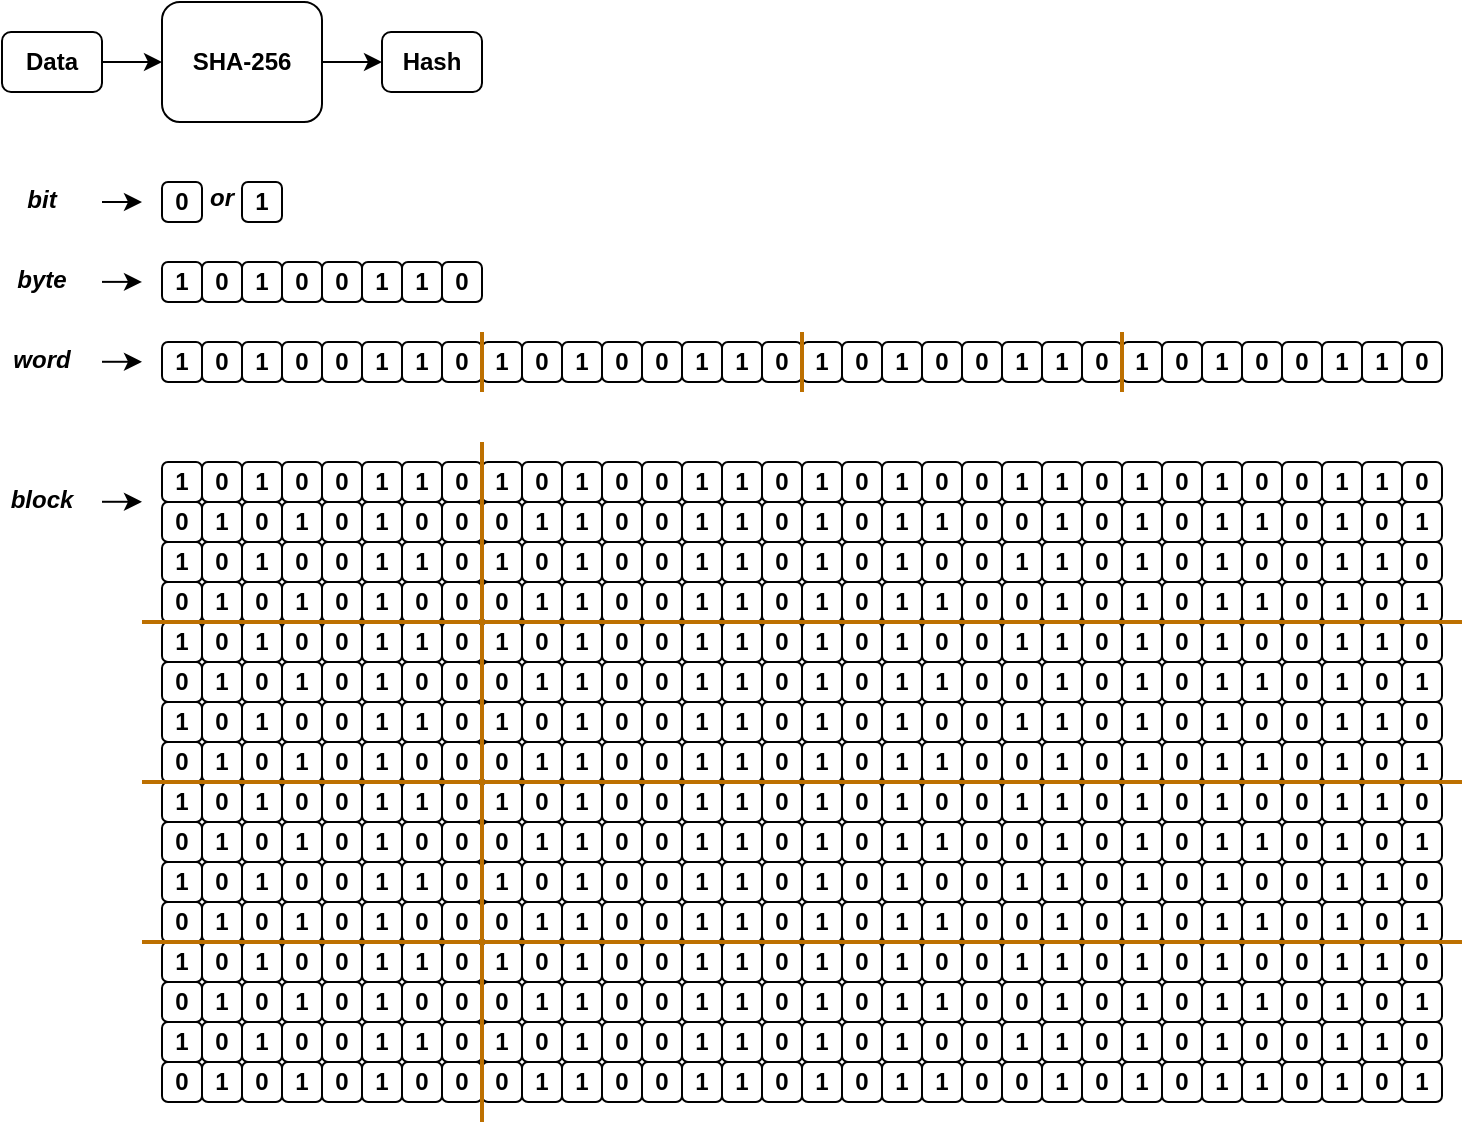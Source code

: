 <mxfile version="20.2.8" type="github">
  <diagram id="SgPVI4OfAQDJ4Op12l3S" name="Página-1">
    <mxGraphModel dx="573" dy="207" grid="1" gridSize="10" guides="1" tooltips="1" connect="1" arrows="1" fold="1" page="1" pageScale="1" pageWidth="827" pageHeight="1169" math="0" shadow="0">
      <root>
        <mxCell id="0" />
        <mxCell id="1" parent="0" />
        <mxCell id="MJP8c1buYIABmgIryJFc-2" value="" style="edgeStyle=orthogonalEdgeStyle;rounded=0;orthogonalLoop=1;jettySize=auto;html=1;" edge="1" parent="1" source="Oh8Jn7zO_o9vtSne1rGO-1" target="Oh8Jn7zO_o9vtSne1rGO-3">
          <mxGeometry relative="1" as="geometry" />
        </mxCell>
        <mxCell id="Oh8Jn7zO_o9vtSne1rGO-1" value="SHA-256" style="rounded=1;whiteSpace=wrap;html=1;fontStyle=1" parent="1" vertex="1">
          <mxGeometry x="120" y="50" width="80" height="60" as="geometry" />
        </mxCell>
        <mxCell id="MJP8c1buYIABmgIryJFc-1" value="" style="edgeStyle=orthogonalEdgeStyle;rounded=0;orthogonalLoop=1;jettySize=auto;html=1;" edge="1" parent="1" source="Oh8Jn7zO_o9vtSne1rGO-2" target="Oh8Jn7zO_o9vtSne1rGO-1">
          <mxGeometry relative="1" as="geometry" />
        </mxCell>
        <mxCell id="Oh8Jn7zO_o9vtSne1rGO-2" value="Data" style="rounded=1;whiteSpace=wrap;html=1;fontStyle=1" parent="1" vertex="1">
          <mxGeometry x="40" y="65" width="50" height="30" as="geometry" />
        </mxCell>
        <mxCell id="Oh8Jn7zO_o9vtSne1rGO-3" value="Hash" style="rounded=1;whiteSpace=wrap;html=1;fontStyle=1" parent="1" vertex="1">
          <mxGeometry x="230" y="65" width="50" height="30" as="geometry" />
        </mxCell>
        <mxCell id="MJP8c1buYIABmgIryJFc-4" value="0" style="rounded=1;whiteSpace=wrap;html=1;fontStyle=1" vertex="1" parent="1">
          <mxGeometry x="120" y="140" width="20" height="20" as="geometry" />
        </mxCell>
        <mxCell id="MJP8c1buYIABmgIryJFc-5" value="or" style="rounded=1;whiteSpace=wrap;html=1;fontStyle=3;fillColor=none;strokeColor=none;spacingBottom=4;" vertex="1" parent="1">
          <mxGeometry x="140" y="140" width="20" height="20" as="geometry" />
        </mxCell>
        <mxCell id="MJP8c1buYIABmgIryJFc-7" value="0" style="rounded=1;whiteSpace=wrap;html=1;fontStyle=1" vertex="1" parent="1">
          <mxGeometry x="180" y="220" width="20" height="20" as="geometry" />
        </mxCell>
        <mxCell id="MJP8c1buYIABmgIryJFc-8" value="1" style="rounded=1;whiteSpace=wrap;html=1;fontStyle=1" vertex="1" parent="1">
          <mxGeometry x="120" y="220" width="20" height="20" as="geometry" />
        </mxCell>
        <mxCell id="MJP8c1buYIABmgIryJFc-9" value="1" style="rounded=1;whiteSpace=wrap;html=1;fontStyle=1" vertex="1" parent="1">
          <mxGeometry x="160" y="220" width="20" height="20" as="geometry" />
        </mxCell>
        <mxCell id="MJP8c1buYIABmgIryJFc-10" value="0" style="rounded=1;whiteSpace=wrap;html=1;fontStyle=1" vertex="1" parent="1">
          <mxGeometry x="140" y="220" width="20" height="20" as="geometry" />
        </mxCell>
        <mxCell id="MJP8c1buYIABmgIryJFc-11" value="0" style="rounded=1;whiteSpace=wrap;html=1;fontStyle=1" vertex="1" parent="1">
          <mxGeometry x="260" y="220" width="20" height="20" as="geometry" />
        </mxCell>
        <mxCell id="MJP8c1buYIABmgIryJFc-12" value="0" style="rounded=1;whiteSpace=wrap;html=1;fontStyle=1" vertex="1" parent="1">
          <mxGeometry x="200" y="220" width="20" height="20" as="geometry" />
        </mxCell>
        <mxCell id="MJP8c1buYIABmgIryJFc-13" value="1" style="rounded=1;whiteSpace=wrap;html=1;fontStyle=1" vertex="1" parent="1">
          <mxGeometry x="240" y="220" width="20" height="20" as="geometry" />
        </mxCell>
        <mxCell id="MJP8c1buYIABmgIryJFc-14" value="1" style="rounded=1;whiteSpace=wrap;html=1;fontStyle=1" vertex="1" parent="1">
          <mxGeometry x="220" y="220" width="20" height="20" as="geometry" />
        </mxCell>
        <mxCell id="MJP8c1buYIABmgIryJFc-88" value="0" style="rounded=1;whiteSpace=wrap;html=1;fontStyle=1" vertex="1" parent="1">
          <mxGeometry x="340" y="220" width="20" height="20" as="geometry" />
        </mxCell>
        <mxCell id="MJP8c1buYIABmgIryJFc-89" value="1" style="rounded=1;whiteSpace=wrap;html=1;fontStyle=1" vertex="1" parent="1">
          <mxGeometry x="280" y="220" width="20" height="20" as="geometry" />
        </mxCell>
        <mxCell id="MJP8c1buYIABmgIryJFc-90" value="1" style="rounded=1;whiteSpace=wrap;html=1;fontStyle=1" vertex="1" parent="1">
          <mxGeometry x="320" y="220" width="20" height="20" as="geometry" />
        </mxCell>
        <mxCell id="MJP8c1buYIABmgIryJFc-91" value="0" style="rounded=1;whiteSpace=wrap;html=1;fontStyle=1" vertex="1" parent="1">
          <mxGeometry x="300" y="220" width="20" height="20" as="geometry" />
        </mxCell>
        <mxCell id="MJP8c1buYIABmgIryJFc-92" value="0" style="rounded=1;whiteSpace=wrap;html=1;fontStyle=1" vertex="1" parent="1">
          <mxGeometry x="420" y="220" width="20" height="20" as="geometry" />
        </mxCell>
        <mxCell id="MJP8c1buYIABmgIryJFc-93" value="0" style="rounded=1;whiteSpace=wrap;html=1;fontStyle=1" vertex="1" parent="1">
          <mxGeometry x="360" y="220" width="20" height="20" as="geometry" />
        </mxCell>
        <mxCell id="MJP8c1buYIABmgIryJFc-94" value="1" style="rounded=1;whiteSpace=wrap;html=1;fontStyle=1" vertex="1" parent="1">
          <mxGeometry x="400" y="220" width="20" height="20" as="geometry" />
        </mxCell>
        <mxCell id="MJP8c1buYIABmgIryJFc-95" value="1" style="rounded=1;whiteSpace=wrap;html=1;fontStyle=1" vertex="1" parent="1">
          <mxGeometry x="380" y="220" width="20" height="20" as="geometry" />
        </mxCell>
        <mxCell id="MJP8c1buYIABmgIryJFc-96" value="" style="endArrow=none;html=1;rounded=1;fillColor=#f0a30a;strokeColor=#BD7000;strokeWidth=2;" edge="1" parent="1">
          <mxGeometry width="50" height="50" relative="1" as="geometry">
            <mxPoint x="280" y="245" as="sourcePoint" />
            <mxPoint x="280" y="215" as="targetPoint" />
          </mxGeometry>
        </mxCell>
        <mxCell id="MJP8c1buYIABmgIryJFc-98" value="0" style="rounded=1;whiteSpace=wrap;html=1;fontStyle=1" vertex="1" parent="1">
          <mxGeometry x="500" y="220" width="20" height="20" as="geometry" />
        </mxCell>
        <mxCell id="MJP8c1buYIABmgIryJFc-99" value="1" style="rounded=1;whiteSpace=wrap;html=1;fontStyle=1" vertex="1" parent="1">
          <mxGeometry x="440" y="220" width="20" height="20" as="geometry" />
        </mxCell>
        <mxCell id="MJP8c1buYIABmgIryJFc-100" value="1" style="rounded=1;whiteSpace=wrap;html=1;fontStyle=1" vertex="1" parent="1">
          <mxGeometry x="480" y="220" width="20" height="20" as="geometry" />
        </mxCell>
        <mxCell id="MJP8c1buYIABmgIryJFc-101" value="0" style="rounded=1;whiteSpace=wrap;html=1;fontStyle=1" vertex="1" parent="1">
          <mxGeometry x="460" y="220" width="20" height="20" as="geometry" />
        </mxCell>
        <mxCell id="MJP8c1buYIABmgIryJFc-102" value="0" style="rounded=1;whiteSpace=wrap;html=1;fontStyle=1" vertex="1" parent="1">
          <mxGeometry x="580" y="220" width="20" height="20" as="geometry" />
        </mxCell>
        <mxCell id="MJP8c1buYIABmgIryJFc-103" value="0" style="rounded=1;whiteSpace=wrap;html=1;fontStyle=1" vertex="1" parent="1">
          <mxGeometry x="520" y="220" width="20" height="20" as="geometry" />
        </mxCell>
        <mxCell id="MJP8c1buYIABmgIryJFc-104" value="1" style="rounded=1;whiteSpace=wrap;html=1;fontStyle=1" vertex="1" parent="1">
          <mxGeometry x="560" y="220" width="20" height="20" as="geometry" />
        </mxCell>
        <mxCell id="MJP8c1buYIABmgIryJFc-105" value="1" style="rounded=1;whiteSpace=wrap;html=1;fontStyle=1" vertex="1" parent="1">
          <mxGeometry x="540" y="220" width="20" height="20" as="geometry" />
        </mxCell>
        <mxCell id="MJP8c1buYIABmgIryJFc-106" value="" style="endArrow=none;html=1;rounded=1;fillColor=#f0a30a;strokeColor=#BD7000;strokeWidth=2;" edge="1" parent="1">
          <mxGeometry width="50" height="50" relative="1" as="geometry">
            <mxPoint x="440" y="245" as="sourcePoint" />
            <mxPoint x="440" y="215" as="targetPoint" />
          </mxGeometry>
        </mxCell>
        <mxCell id="MJP8c1buYIABmgIryJFc-107" value="0" style="rounded=1;whiteSpace=wrap;html=1;fontStyle=1" vertex="1" parent="1">
          <mxGeometry x="660" y="220" width="20" height="20" as="geometry" />
        </mxCell>
        <mxCell id="MJP8c1buYIABmgIryJFc-108" value="1" style="rounded=1;whiteSpace=wrap;html=1;fontStyle=1" vertex="1" parent="1">
          <mxGeometry x="600" y="220" width="20" height="20" as="geometry" />
        </mxCell>
        <mxCell id="MJP8c1buYIABmgIryJFc-109" value="1" style="rounded=1;whiteSpace=wrap;html=1;fontStyle=1" vertex="1" parent="1">
          <mxGeometry x="640" y="220" width="20" height="20" as="geometry" />
        </mxCell>
        <mxCell id="MJP8c1buYIABmgIryJFc-110" value="0" style="rounded=1;whiteSpace=wrap;html=1;fontStyle=1" vertex="1" parent="1">
          <mxGeometry x="620" y="220" width="20" height="20" as="geometry" />
        </mxCell>
        <mxCell id="MJP8c1buYIABmgIryJFc-111" value="0" style="rounded=1;whiteSpace=wrap;html=1;fontStyle=1" vertex="1" parent="1">
          <mxGeometry x="740" y="220" width="20" height="20" as="geometry" />
        </mxCell>
        <mxCell id="MJP8c1buYIABmgIryJFc-112" value="0" style="rounded=1;whiteSpace=wrap;html=1;fontStyle=1" vertex="1" parent="1">
          <mxGeometry x="680" y="220" width="20" height="20" as="geometry" />
        </mxCell>
        <mxCell id="MJP8c1buYIABmgIryJFc-113" value="1" style="rounded=1;whiteSpace=wrap;html=1;fontStyle=1" vertex="1" parent="1">
          <mxGeometry x="720" y="220" width="20" height="20" as="geometry" />
        </mxCell>
        <mxCell id="MJP8c1buYIABmgIryJFc-114" value="1" style="rounded=1;whiteSpace=wrap;html=1;fontStyle=1" vertex="1" parent="1">
          <mxGeometry x="700" y="220" width="20" height="20" as="geometry" />
        </mxCell>
        <mxCell id="MJP8c1buYIABmgIryJFc-115" value="" style="endArrow=none;html=1;rounded=1;fillColor=#f0a30a;strokeColor=#BD7000;strokeWidth=2;" edge="1" parent="1">
          <mxGeometry width="50" height="50" relative="1" as="geometry">
            <mxPoint x="600.0" y="245" as="sourcePoint" />
            <mxPoint x="600.0" y="215" as="targetPoint" />
          </mxGeometry>
        </mxCell>
        <mxCell id="MJP8c1buYIABmgIryJFc-116" value="0" style="rounded=1;whiteSpace=wrap;html=1;fontStyle=1" vertex="1" parent="1">
          <mxGeometry x="180" y="180" width="20" height="20" as="geometry" />
        </mxCell>
        <mxCell id="MJP8c1buYIABmgIryJFc-117" value="1" style="rounded=1;whiteSpace=wrap;html=1;fontStyle=1" vertex="1" parent="1">
          <mxGeometry x="120.0" y="180" width="20" height="20" as="geometry" />
        </mxCell>
        <mxCell id="MJP8c1buYIABmgIryJFc-118" value="1" style="rounded=1;whiteSpace=wrap;html=1;fontStyle=1" vertex="1" parent="1">
          <mxGeometry x="160" y="180" width="20" height="20" as="geometry" />
        </mxCell>
        <mxCell id="MJP8c1buYIABmgIryJFc-119" value="0" style="rounded=1;whiteSpace=wrap;html=1;fontStyle=1" vertex="1" parent="1">
          <mxGeometry x="140" y="180" width="20" height="20" as="geometry" />
        </mxCell>
        <mxCell id="MJP8c1buYIABmgIryJFc-120" value="0" style="rounded=1;whiteSpace=wrap;html=1;fontStyle=1" vertex="1" parent="1">
          <mxGeometry x="260" y="180" width="20" height="20" as="geometry" />
        </mxCell>
        <mxCell id="MJP8c1buYIABmgIryJFc-121" value="0" style="rounded=1;whiteSpace=wrap;html=1;fontStyle=1" vertex="1" parent="1">
          <mxGeometry x="200" y="180" width="20" height="20" as="geometry" />
        </mxCell>
        <mxCell id="MJP8c1buYIABmgIryJFc-122" value="1" style="rounded=1;whiteSpace=wrap;html=1;fontStyle=1" vertex="1" parent="1">
          <mxGeometry x="240" y="180" width="20" height="20" as="geometry" />
        </mxCell>
        <mxCell id="MJP8c1buYIABmgIryJFc-123" value="1" style="rounded=1;whiteSpace=wrap;html=1;fontStyle=1" vertex="1" parent="1">
          <mxGeometry x="220" y="180" width="20" height="20" as="geometry" />
        </mxCell>
        <mxCell id="MJP8c1buYIABmgIryJFc-125" value="1" style="rounded=1;whiteSpace=wrap;html=1;fontStyle=1" vertex="1" parent="1">
          <mxGeometry x="160" y="140" width="20" height="20" as="geometry" />
        </mxCell>
        <mxCell id="MJP8c1buYIABmgIryJFc-130" style="edgeStyle=orthogonalEdgeStyle;rounded=1;orthogonalLoop=1;jettySize=auto;html=1;strokeWidth=1;" edge="1" parent="1">
          <mxGeometry relative="1" as="geometry">
            <mxPoint x="110" y="150" as="targetPoint" />
            <mxPoint x="90" y="150" as="sourcePoint" />
          </mxGeometry>
        </mxCell>
        <mxCell id="MJP8c1buYIABmgIryJFc-126" value="bit" style="rounded=1;whiteSpace=wrap;html=1;fontStyle=3;fillColor=none;strokeColor=none;spacingBottom=3;" vertex="1" parent="1">
          <mxGeometry x="50" y="140" width="20" height="20" as="geometry" />
        </mxCell>
        <mxCell id="MJP8c1buYIABmgIryJFc-128" value="byte" style="rounded=1;whiteSpace=wrap;html=1;fontStyle=3;fillColor=none;strokeColor=none;spacingBottom=3;" vertex="1" parent="1">
          <mxGeometry x="50" y="180" width="20" height="20" as="geometry" />
        </mxCell>
        <mxCell id="MJP8c1buYIABmgIryJFc-131" value="word" style="rounded=1;whiteSpace=wrap;html=1;fontStyle=3;fillColor=none;strokeColor=none;spacingBottom=3;" vertex="1" parent="1">
          <mxGeometry x="50" y="220" width="20" height="20" as="geometry" />
        </mxCell>
        <mxCell id="MJP8c1buYIABmgIryJFc-132" style="edgeStyle=orthogonalEdgeStyle;rounded=1;orthogonalLoop=1;jettySize=auto;html=1;strokeWidth=1;" edge="1" parent="1">
          <mxGeometry relative="1" as="geometry">
            <mxPoint x="110" y="189.94" as="targetPoint" />
            <mxPoint x="90" y="189.94" as="sourcePoint" />
          </mxGeometry>
        </mxCell>
        <mxCell id="MJP8c1buYIABmgIryJFc-133" style="edgeStyle=orthogonalEdgeStyle;rounded=1;orthogonalLoop=1;jettySize=auto;html=1;strokeWidth=1;" edge="1" parent="1">
          <mxGeometry relative="1" as="geometry">
            <mxPoint x="110" y="229.89" as="targetPoint" />
            <mxPoint x="90" y="229.89" as="sourcePoint" />
          </mxGeometry>
        </mxCell>
        <mxCell id="MJP8c1buYIABmgIryJFc-134" value="0" style="rounded=1;whiteSpace=wrap;html=1;fontStyle=1" vertex="1" parent="1">
          <mxGeometry x="180" y="280" width="20" height="20" as="geometry" />
        </mxCell>
        <mxCell id="MJP8c1buYIABmgIryJFc-135" value="1" style="rounded=1;whiteSpace=wrap;html=1;fontStyle=1" vertex="1" parent="1">
          <mxGeometry x="120" y="280" width="20" height="20" as="geometry" />
        </mxCell>
        <mxCell id="MJP8c1buYIABmgIryJFc-136" value="1" style="rounded=1;whiteSpace=wrap;html=1;fontStyle=1" vertex="1" parent="1">
          <mxGeometry x="160" y="280" width="20" height="20" as="geometry" />
        </mxCell>
        <mxCell id="MJP8c1buYIABmgIryJFc-137" value="0" style="rounded=1;whiteSpace=wrap;html=1;fontStyle=1" vertex="1" parent="1">
          <mxGeometry x="140" y="280" width="20" height="20" as="geometry" />
        </mxCell>
        <mxCell id="MJP8c1buYIABmgIryJFc-138" value="0" style="rounded=1;whiteSpace=wrap;html=1;fontStyle=1" vertex="1" parent="1">
          <mxGeometry x="260" y="280" width="20" height="20" as="geometry" />
        </mxCell>
        <mxCell id="MJP8c1buYIABmgIryJFc-139" value="0" style="rounded=1;whiteSpace=wrap;html=1;fontStyle=1" vertex="1" parent="1">
          <mxGeometry x="200" y="280" width="20" height="20" as="geometry" />
        </mxCell>
        <mxCell id="MJP8c1buYIABmgIryJFc-140" value="1" style="rounded=1;whiteSpace=wrap;html=1;fontStyle=1" vertex="1" parent="1">
          <mxGeometry x="240" y="280" width="20" height="20" as="geometry" />
        </mxCell>
        <mxCell id="MJP8c1buYIABmgIryJFc-141" value="1" style="rounded=1;whiteSpace=wrap;html=1;fontStyle=1" vertex="1" parent="1">
          <mxGeometry x="220" y="280" width="20" height="20" as="geometry" />
        </mxCell>
        <mxCell id="MJP8c1buYIABmgIryJFc-142" value="0" style="rounded=1;whiteSpace=wrap;html=1;fontStyle=1" vertex="1" parent="1">
          <mxGeometry x="340" y="280" width="20" height="20" as="geometry" />
        </mxCell>
        <mxCell id="MJP8c1buYIABmgIryJFc-143" value="1" style="rounded=1;whiteSpace=wrap;html=1;fontStyle=1" vertex="1" parent="1">
          <mxGeometry x="280" y="280" width="20" height="20" as="geometry" />
        </mxCell>
        <mxCell id="MJP8c1buYIABmgIryJFc-144" value="1" style="rounded=1;whiteSpace=wrap;html=1;fontStyle=1" vertex="1" parent="1">
          <mxGeometry x="320" y="280" width="20" height="20" as="geometry" />
        </mxCell>
        <mxCell id="MJP8c1buYIABmgIryJFc-145" value="0" style="rounded=1;whiteSpace=wrap;html=1;fontStyle=1" vertex="1" parent="1">
          <mxGeometry x="300" y="280" width="20" height="20" as="geometry" />
        </mxCell>
        <mxCell id="MJP8c1buYIABmgIryJFc-146" value="0" style="rounded=1;whiteSpace=wrap;html=1;fontStyle=1" vertex="1" parent="1">
          <mxGeometry x="420" y="280" width="20" height="20" as="geometry" />
        </mxCell>
        <mxCell id="MJP8c1buYIABmgIryJFc-147" value="0" style="rounded=1;whiteSpace=wrap;html=1;fontStyle=1" vertex="1" parent="1">
          <mxGeometry x="360" y="280" width="20" height="20" as="geometry" />
        </mxCell>
        <mxCell id="MJP8c1buYIABmgIryJFc-148" value="1" style="rounded=1;whiteSpace=wrap;html=1;fontStyle=1" vertex="1" parent="1">
          <mxGeometry x="400" y="280" width="20" height="20" as="geometry" />
        </mxCell>
        <mxCell id="MJP8c1buYIABmgIryJFc-149" value="1" style="rounded=1;whiteSpace=wrap;html=1;fontStyle=1" vertex="1" parent="1">
          <mxGeometry x="380" y="280" width="20" height="20" as="geometry" />
        </mxCell>
        <mxCell id="MJP8c1buYIABmgIryJFc-151" value="0" style="rounded=1;whiteSpace=wrap;html=1;fontStyle=1" vertex="1" parent="1">
          <mxGeometry x="500" y="280" width="20" height="20" as="geometry" />
        </mxCell>
        <mxCell id="MJP8c1buYIABmgIryJFc-152" value="1" style="rounded=1;whiteSpace=wrap;html=1;fontStyle=1" vertex="1" parent="1">
          <mxGeometry x="440" y="280" width="20" height="20" as="geometry" />
        </mxCell>
        <mxCell id="MJP8c1buYIABmgIryJFc-153" value="1" style="rounded=1;whiteSpace=wrap;html=1;fontStyle=1" vertex="1" parent="1">
          <mxGeometry x="480" y="280" width="20" height="20" as="geometry" />
        </mxCell>
        <mxCell id="MJP8c1buYIABmgIryJFc-154" value="0" style="rounded=1;whiteSpace=wrap;html=1;fontStyle=1" vertex="1" parent="1">
          <mxGeometry x="460" y="280" width="20" height="20" as="geometry" />
        </mxCell>
        <mxCell id="MJP8c1buYIABmgIryJFc-155" value="0" style="rounded=1;whiteSpace=wrap;html=1;fontStyle=1" vertex="1" parent="1">
          <mxGeometry x="580" y="280" width="20" height="20" as="geometry" />
        </mxCell>
        <mxCell id="MJP8c1buYIABmgIryJFc-156" value="0" style="rounded=1;whiteSpace=wrap;html=1;fontStyle=1" vertex="1" parent="1">
          <mxGeometry x="520" y="280" width="20" height="20" as="geometry" />
        </mxCell>
        <mxCell id="MJP8c1buYIABmgIryJFc-157" value="1" style="rounded=1;whiteSpace=wrap;html=1;fontStyle=1" vertex="1" parent="1">
          <mxGeometry x="560" y="280" width="20" height="20" as="geometry" />
        </mxCell>
        <mxCell id="MJP8c1buYIABmgIryJFc-158" value="1" style="rounded=1;whiteSpace=wrap;html=1;fontStyle=1" vertex="1" parent="1">
          <mxGeometry x="540" y="280" width="20" height="20" as="geometry" />
        </mxCell>
        <mxCell id="MJP8c1buYIABmgIryJFc-160" value="0" style="rounded=1;whiteSpace=wrap;html=1;fontStyle=1" vertex="1" parent="1">
          <mxGeometry x="660" y="280" width="20" height="20" as="geometry" />
        </mxCell>
        <mxCell id="MJP8c1buYIABmgIryJFc-161" value="1" style="rounded=1;whiteSpace=wrap;html=1;fontStyle=1" vertex="1" parent="1">
          <mxGeometry x="600" y="280" width="20" height="20" as="geometry" />
        </mxCell>
        <mxCell id="MJP8c1buYIABmgIryJFc-162" value="1" style="rounded=1;whiteSpace=wrap;html=1;fontStyle=1" vertex="1" parent="1">
          <mxGeometry x="640" y="280" width="20" height="20" as="geometry" />
        </mxCell>
        <mxCell id="MJP8c1buYIABmgIryJFc-163" value="0" style="rounded=1;whiteSpace=wrap;html=1;fontStyle=1" vertex="1" parent="1">
          <mxGeometry x="620" y="280" width="20" height="20" as="geometry" />
        </mxCell>
        <mxCell id="MJP8c1buYIABmgIryJFc-164" value="0" style="rounded=1;whiteSpace=wrap;html=1;fontStyle=1" vertex="1" parent="1">
          <mxGeometry x="740" y="280" width="20" height="20" as="geometry" />
        </mxCell>
        <mxCell id="MJP8c1buYIABmgIryJFc-165" value="0" style="rounded=1;whiteSpace=wrap;html=1;fontStyle=1" vertex="1" parent="1">
          <mxGeometry x="680" y="280" width="20" height="20" as="geometry" />
        </mxCell>
        <mxCell id="MJP8c1buYIABmgIryJFc-166" value="1" style="rounded=1;whiteSpace=wrap;html=1;fontStyle=1" vertex="1" parent="1">
          <mxGeometry x="720" y="280" width="20" height="20" as="geometry" />
        </mxCell>
        <mxCell id="MJP8c1buYIABmgIryJFc-167" value="1" style="rounded=1;whiteSpace=wrap;html=1;fontStyle=1" vertex="1" parent="1">
          <mxGeometry x="700" y="280" width="20" height="20" as="geometry" />
        </mxCell>
        <mxCell id="MJP8c1buYIABmgIryJFc-169" value="&lt;div&gt;block&lt;/div&gt;" style="rounded=1;whiteSpace=wrap;html=1;fontStyle=3;fillColor=none;strokeColor=none;spacingBottom=3;" vertex="1" parent="1">
          <mxGeometry x="50" y="290" width="20" height="20" as="geometry" />
        </mxCell>
        <mxCell id="MJP8c1buYIABmgIryJFc-170" style="edgeStyle=orthogonalEdgeStyle;rounded=1;orthogonalLoop=1;jettySize=auto;html=1;strokeWidth=1;" edge="1" parent="1">
          <mxGeometry relative="1" as="geometry">
            <mxPoint x="110" y="299.89" as="targetPoint" />
            <mxPoint x="90" y="299.89" as="sourcePoint" />
          </mxGeometry>
        </mxCell>
        <mxCell id="MJP8c1buYIABmgIryJFc-171" value="1" style="rounded=1;whiteSpace=wrap;html=1;fontStyle=1" vertex="1" parent="1">
          <mxGeometry x="180" y="300" width="20" height="20" as="geometry" />
        </mxCell>
        <mxCell id="MJP8c1buYIABmgIryJFc-172" value="0" style="rounded=1;whiteSpace=wrap;html=1;fontStyle=1" vertex="1" parent="1">
          <mxGeometry x="120" y="300" width="20" height="20" as="geometry" />
        </mxCell>
        <mxCell id="MJP8c1buYIABmgIryJFc-173" value="0" style="rounded=1;whiteSpace=wrap;html=1;fontStyle=1" vertex="1" parent="1">
          <mxGeometry x="160" y="300" width="20" height="20" as="geometry" />
        </mxCell>
        <mxCell id="MJP8c1buYIABmgIryJFc-174" value="1" style="rounded=1;whiteSpace=wrap;html=1;fontStyle=1" vertex="1" parent="1">
          <mxGeometry x="140" y="300" width="20" height="20" as="geometry" />
        </mxCell>
        <mxCell id="MJP8c1buYIABmgIryJFc-175" value="0" style="rounded=1;whiteSpace=wrap;html=1;fontStyle=1" vertex="1" parent="1">
          <mxGeometry x="260" y="300" width="20" height="20" as="geometry" />
        </mxCell>
        <mxCell id="MJP8c1buYIABmgIryJFc-176" value="0" style="rounded=1;whiteSpace=wrap;html=1;fontStyle=1" vertex="1" parent="1">
          <mxGeometry x="200" y="300" width="20" height="20" as="geometry" />
        </mxCell>
        <mxCell id="MJP8c1buYIABmgIryJFc-177" value="0" style="rounded=1;whiteSpace=wrap;html=1;fontStyle=1" vertex="1" parent="1">
          <mxGeometry x="240" y="300" width="20" height="20" as="geometry" />
        </mxCell>
        <mxCell id="MJP8c1buYIABmgIryJFc-178" value="1" style="rounded=1;whiteSpace=wrap;html=1;fontStyle=1" vertex="1" parent="1">
          <mxGeometry x="220" y="300" width="20" height="20" as="geometry" />
        </mxCell>
        <mxCell id="MJP8c1buYIABmgIryJFc-179" value="0" style="rounded=1;whiteSpace=wrap;html=1;fontStyle=1" vertex="1" parent="1">
          <mxGeometry x="340" y="300" width="20" height="20" as="geometry" />
        </mxCell>
        <mxCell id="MJP8c1buYIABmgIryJFc-180" value="0" style="rounded=1;whiteSpace=wrap;html=1;fontStyle=1" vertex="1" parent="1">
          <mxGeometry x="280" y="300" width="20" height="20" as="geometry" />
        </mxCell>
        <mxCell id="MJP8c1buYIABmgIryJFc-181" value="1" style="rounded=1;whiteSpace=wrap;html=1;fontStyle=1" vertex="1" parent="1">
          <mxGeometry x="320" y="300" width="20" height="20" as="geometry" />
        </mxCell>
        <mxCell id="MJP8c1buYIABmgIryJFc-182" value="1" style="rounded=1;whiteSpace=wrap;html=1;fontStyle=1" vertex="1" parent="1">
          <mxGeometry x="300" y="300" width="20" height="20" as="geometry" />
        </mxCell>
        <mxCell id="MJP8c1buYIABmgIryJFc-183" value="0" style="rounded=1;whiteSpace=wrap;html=1;fontStyle=1" vertex="1" parent="1">
          <mxGeometry x="420" y="300" width="20" height="20" as="geometry" />
        </mxCell>
        <mxCell id="MJP8c1buYIABmgIryJFc-184" value="0" style="rounded=1;whiteSpace=wrap;html=1;fontStyle=1" vertex="1" parent="1">
          <mxGeometry x="360" y="300" width="20" height="20" as="geometry" />
        </mxCell>
        <mxCell id="MJP8c1buYIABmgIryJFc-185" value="1" style="rounded=1;whiteSpace=wrap;html=1;fontStyle=1" vertex="1" parent="1">
          <mxGeometry x="400" y="300" width="20" height="20" as="geometry" />
        </mxCell>
        <mxCell id="MJP8c1buYIABmgIryJFc-186" value="1" style="rounded=1;whiteSpace=wrap;html=1;fontStyle=1" vertex="1" parent="1">
          <mxGeometry x="380" y="300" width="20" height="20" as="geometry" />
        </mxCell>
        <mxCell id="MJP8c1buYIABmgIryJFc-188" value="1" style="rounded=1;whiteSpace=wrap;html=1;fontStyle=1" vertex="1" parent="1">
          <mxGeometry x="500" y="300" width="20" height="20" as="geometry" />
        </mxCell>
        <mxCell id="MJP8c1buYIABmgIryJFc-189" value="1" style="rounded=1;whiteSpace=wrap;html=1;fontStyle=1" vertex="1" parent="1">
          <mxGeometry x="440" y="300" width="20" height="20" as="geometry" />
        </mxCell>
        <mxCell id="MJP8c1buYIABmgIryJFc-190" value="1" style="rounded=1;whiteSpace=wrap;html=1;fontStyle=1" vertex="1" parent="1">
          <mxGeometry x="480" y="300" width="20" height="20" as="geometry" />
        </mxCell>
        <mxCell id="MJP8c1buYIABmgIryJFc-191" value="0" style="rounded=1;whiteSpace=wrap;html=1;fontStyle=1" vertex="1" parent="1">
          <mxGeometry x="460" y="300" width="20" height="20" as="geometry" />
        </mxCell>
        <mxCell id="MJP8c1buYIABmgIryJFc-192" value="0" style="rounded=1;whiteSpace=wrap;html=1;fontStyle=1" vertex="1" parent="1">
          <mxGeometry x="580" y="300" width="20" height="20" as="geometry" />
        </mxCell>
        <mxCell id="MJP8c1buYIABmgIryJFc-193" value="0" style="rounded=1;whiteSpace=wrap;html=1;fontStyle=1" vertex="1" parent="1">
          <mxGeometry x="520" y="300" width="20" height="20" as="geometry" />
        </mxCell>
        <mxCell id="MJP8c1buYIABmgIryJFc-194" value="1" style="rounded=1;whiteSpace=wrap;html=1;fontStyle=1" vertex="1" parent="1">
          <mxGeometry x="560" y="300" width="20" height="20" as="geometry" />
        </mxCell>
        <mxCell id="MJP8c1buYIABmgIryJFc-195" value="0" style="rounded=1;whiteSpace=wrap;html=1;fontStyle=1" vertex="1" parent="1">
          <mxGeometry x="540" y="300" width="20" height="20" as="geometry" />
        </mxCell>
        <mxCell id="MJP8c1buYIABmgIryJFc-197" value="1" style="rounded=1;whiteSpace=wrap;html=1;fontStyle=1" vertex="1" parent="1">
          <mxGeometry x="660" y="300" width="20" height="20" as="geometry" />
        </mxCell>
        <mxCell id="MJP8c1buYIABmgIryJFc-198" value="1" style="rounded=1;whiteSpace=wrap;html=1;fontStyle=1" vertex="1" parent="1">
          <mxGeometry x="600" y="300" width="20" height="20" as="geometry" />
        </mxCell>
        <mxCell id="MJP8c1buYIABmgIryJFc-199" value="1" style="rounded=1;whiteSpace=wrap;html=1;fontStyle=1" vertex="1" parent="1">
          <mxGeometry x="640" y="300" width="20" height="20" as="geometry" />
        </mxCell>
        <mxCell id="MJP8c1buYIABmgIryJFc-200" value="0" style="rounded=1;whiteSpace=wrap;html=1;fontStyle=1" vertex="1" parent="1">
          <mxGeometry x="620" y="300" width="20" height="20" as="geometry" />
        </mxCell>
        <mxCell id="MJP8c1buYIABmgIryJFc-201" value="1" style="rounded=1;whiteSpace=wrap;html=1;fontStyle=1" vertex="1" parent="1">
          <mxGeometry x="740" y="300" width="20" height="20" as="geometry" />
        </mxCell>
        <mxCell id="MJP8c1buYIABmgIryJFc-202" value="0" style="rounded=1;whiteSpace=wrap;html=1;fontStyle=1" vertex="1" parent="1">
          <mxGeometry x="680" y="300" width="20" height="20" as="geometry" />
        </mxCell>
        <mxCell id="MJP8c1buYIABmgIryJFc-203" value="0" style="rounded=1;whiteSpace=wrap;html=1;fontStyle=1" vertex="1" parent="1">
          <mxGeometry x="720" y="300" width="20" height="20" as="geometry" />
        </mxCell>
        <mxCell id="MJP8c1buYIABmgIryJFc-204" value="1" style="rounded=1;whiteSpace=wrap;html=1;fontStyle=1" vertex="1" parent="1">
          <mxGeometry x="700" y="300" width="20" height="20" as="geometry" />
        </mxCell>
        <mxCell id="MJP8c1buYIABmgIryJFc-206" value="0" style="rounded=1;whiteSpace=wrap;html=1;fontStyle=1" vertex="1" parent="1">
          <mxGeometry x="180" y="320" width="20" height="20" as="geometry" />
        </mxCell>
        <mxCell id="MJP8c1buYIABmgIryJFc-207" value="1" style="rounded=1;whiteSpace=wrap;html=1;fontStyle=1" vertex="1" parent="1">
          <mxGeometry x="120" y="320" width="20" height="20" as="geometry" />
        </mxCell>
        <mxCell id="MJP8c1buYIABmgIryJFc-208" value="1" style="rounded=1;whiteSpace=wrap;html=1;fontStyle=1" vertex="1" parent="1">
          <mxGeometry x="160" y="320" width="20" height="20" as="geometry" />
        </mxCell>
        <mxCell id="MJP8c1buYIABmgIryJFc-209" value="0" style="rounded=1;whiteSpace=wrap;html=1;fontStyle=1" vertex="1" parent="1">
          <mxGeometry x="140" y="320" width="20" height="20" as="geometry" />
        </mxCell>
        <mxCell id="MJP8c1buYIABmgIryJFc-210" value="0" style="rounded=1;whiteSpace=wrap;html=1;fontStyle=1" vertex="1" parent="1">
          <mxGeometry x="260" y="320" width="20" height="20" as="geometry" />
        </mxCell>
        <mxCell id="MJP8c1buYIABmgIryJFc-211" value="0" style="rounded=1;whiteSpace=wrap;html=1;fontStyle=1" vertex="1" parent="1">
          <mxGeometry x="200" y="320" width="20" height="20" as="geometry" />
        </mxCell>
        <mxCell id="MJP8c1buYIABmgIryJFc-212" value="1" style="rounded=1;whiteSpace=wrap;html=1;fontStyle=1" vertex="1" parent="1">
          <mxGeometry x="240" y="320" width="20" height="20" as="geometry" />
        </mxCell>
        <mxCell id="MJP8c1buYIABmgIryJFc-213" value="1" style="rounded=1;whiteSpace=wrap;html=1;fontStyle=1" vertex="1" parent="1">
          <mxGeometry x="220" y="320" width="20" height="20" as="geometry" />
        </mxCell>
        <mxCell id="MJP8c1buYIABmgIryJFc-214" value="0" style="rounded=1;whiteSpace=wrap;html=1;fontStyle=1" vertex="1" parent="1">
          <mxGeometry x="340" y="320" width="20" height="20" as="geometry" />
        </mxCell>
        <mxCell id="MJP8c1buYIABmgIryJFc-215" value="1" style="rounded=1;whiteSpace=wrap;html=1;fontStyle=1" vertex="1" parent="1">
          <mxGeometry x="280" y="320" width="20" height="20" as="geometry" />
        </mxCell>
        <mxCell id="MJP8c1buYIABmgIryJFc-216" value="1" style="rounded=1;whiteSpace=wrap;html=1;fontStyle=1" vertex="1" parent="1">
          <mxGeometry x="320" y="320" width="20" height="20" as="geometry" />
        </mxCell>
        <mxCell id="MJP8c1buYIABmgIryJFc-217" value="0" style="rounded=1;whiteSpace=wrap;html=1;fontStyle=1" vertex="1" parent="1">
          <mxGeometry x="300" y="320" width="20" height="20" as="geometry" />
        </mxCell>
        <mxCell id="MJP8c1buYIABmgIryJFc-218" value="0" style="rounded=1;whiteSpace=wrap;html=1;fontStyle=1" vertex="1" parent="1">
          <mxGeometry x="420" y="320" width="20" height="20" as="geometry" />
        </mxCell>
        <mxCell id="MJP8c1buYIABmgIryJFc-219" value="0" style="rounded=1;whiteSpace=wrap;html=1;fontStyle=1" vertex="1" parent="1">
          <mxGeometry x="360" y="320" width="20" height="20" as="geometry" />
        </mxCell>
        <mxCell id="MJP8c1buYIABmgIryJFc-220" value="1" style="rounded=1;whiteSpace=wrap;html=1;fontStyle=1" vertex="1" parent="1">
          <mxGeometry x="400" y="320" width="20" height="20" as="geometry" />
        </mxCell>
        <mxCell id="MJP8c1buYIABmgIryJFc-221" value="1" style="rounded=1;whiteSpace=wrap;html=1;fontStyle=1" vertex="1" parent="1">
          <mxGeometry x="380" y="320" width="20" height="20" as="geometry" />
        </mxCell>
        <mxCell id="MJP8c1buYIABmgIryJFc-222" value="0" style="rounded=1;whiteSpace=wrap;html=1;fontStyle=1" vertex="1" parent="1">
          <mxGeometry x="500" y="320" width="20" height="20" as="geometry" />
        </mxCell>
        <mxCell id="MJP8c1buYIABmgIryJFc-223" value="1" style="rounded=1;whiteSpace=wrap;html=1;fontStyle=1" vertex="1" parent="1">
          <mxGeometry x="440" y="320" width="20" height="20" as="geometry" />
        </mxCell>
        <mxCell id="MJP8c1buYIABmgIryJFc-224" value="1" style="rounded=1;whiteSpace=wrap;html=1;fontStyle=1" vertex="1" parent="1">
          <mxGeometry x="480" y="320" width="20" height="20" as="geometry" />
        </mxCell>
        <mxCell id="MJP8c1buYIABmgIryJFc-225" value="0" style="rounded=1;whiteSpace=wrap;html=1;fontStyle=1" vertex="1" parent="1">
          <mxGeometry x="460" y="320" width="20" height="20" as="geometry" />
        </mxCell>
        <mxCell id="MJP8c1buYIABmgIryJFc-226" value="0" style="rounded=1;whiteSpace=wrap;html=1;fontStyle=1" vertex="1" parent="1">
          <mxGeometry x="580" y="320" width="20" height="20" as="geometry" />
        </mxCell>
        <mxCell id="MJP8c1buYIABmgIryJFc-227" value="0" style="rounded=1;whiteSpace=wrap;html=1;fontStyle=1" vertex="1" parent="1">
          <mxGeometry x="520" y="320" width="20" height="20" as="geometry" />
        </mxCell>
        <mxCell id="MJP8c1buYIABmgIryJFc-228" value="1" style="rounded=1;whiteSpace=wrap;html=1;fontStyle=1" vertex="1" parent="1">
          <mxGeometry x="560" y="320" width="20" height="20" as="geometry" />
        </mxCell>
        <mxCell id="MJP8c1buYIABmgIryJFc-229" value="1" style="rounded=1;whiteSpace=wrap;html=1;fontStyle=1" vertex="1" parent="1">
          <mxGeometry x="540" y="320" width="20" height="20" as="geometry" />
        </mxCell>
        <mxCell id="MJP8c1buYIABmgIryJFc-230" value="0" style="rounded=1;whiteSpace=wrap;html=1;fontStyle=1" vertex="1" parent="1">
          <mxGeometry x="660" y="320" width="20" height="20" as="geometry" />
        </mxCell>
        <mxCell id="MJP8c1buYIABmgIryJFc-231" value="1" style="rounded=1;whiteSpace=wrap;html=1;fontStyle=1" vertex="1" parent="1">
          <mxGeometry x="600" y="320" width="20" height="20" as="geometry" />
        </mxCell>
        <mxCell id="MJP8c1buYIABmgIryJFc-232" value="1" style="rounded=1;whiteSpace=wrap;html=1;fontStyle=1" vertex="1" parent="1">
          <mxGeometry x="640" y="320" width="20" height="20" as="geometry" />
        </mxCell>
        <mxCell id="MJP8c1buYIABmgIryJFc-233" value="0" style="rounded=1;whiteSpace=wrap;html=1;fontStyle=1" vertex="1" parent="1">
          <mxGeometry x="620" y="320" width="20" height="20" as="geometry" />
        </mxCell>
        <mxCell id="MJP8c1buYIABmgIryJFc-234" value="0" style="rounded=1;whiteSpace=wrap;html=1;fontStyle=1" vertex="1" parent="1">
          <mxGeometry x="740" y="320" width="20" height="20" as="geometry" />
        </mxCell>
        <mxCell id="MJP8c1buYIABmgIryJFc-235" value="0" style="rounded=1;whiteSpace=wrap;html=1;fontStyle=1" vertex="1" parent="1">
          <mxGeometry x="680" y="320" width="20" height="20" as="geometry" />
        </mxCell>
        <mxCell id="MJP8c1buYIABmgIryJFc-236" value="1" style="rounded=1;whiteSpace=wrap;html=1;fontStyle=1" vertex="1" parent="1">
          <mxGeometry x="720" y="320" width="20" height="20" as="geometry" />
        </mxCell>
        <mxCell id="MJP8c1buYIABmgIryJFc-237" value="1" style="rounded=1;whiteSpace=wrap;html=1;fontStyle=1" vertex="1" parent="1">
          <mxGeometry x="700" y="320" width="20" height="20" as="geometry" />
        </mxCell>
        <mxCell id="MJP8c1buYIABmgIryJFc-238" value="1" style="rounded=1;whiteSpace=wrap;html=1;fontStyle=1" vertex="1" parent="1">
          <mxGeometry x="180" y="340" width="20" height="20" as="geometry" />
        </mxCell>
        <mxCell id="MJP8c1buYIABmgIryJFc-239" value="0" style="rounded=1;whiteSpace=wrap;html=1;fontStyle=1" vertex="1" parent="1">
          <mxGeometry x="120" y="340" width="20" height="20" as="geometry" />
        </mxCell>
        <mxCell id="MJP8c1buYIABmgIryJFc-240" value="0" style="rounded=1;whiteSpace=wrap;html=1;fontStyle=1" vertex="1" parent="1">
          <mxGeometry x="160" y="340" width="20" height="20" as="geometry" />
        </mxCell>
        <mxCell id="MJP8c1buYIABmgIryJFc-241" value="1" style="rounded=1;whiteSpace=wrap;html=1;fontStyle=1" vertex="1" parent="1">
          <mxGeometry x="140" y="340" width="20" height="20" as="geometry" />
        </mxCell>
        <mxCell id="MJP8c1buYIABmgIryJFc-242" value="0" style="rounded=1;whiteSpace=wrap;html=1;fontStyle=1" vertex="1" parent="1">
          <mxGeometry x="260" y="340" width="20" height="20" as="geometry" />
        </mxCell>
        <mxCell id="MJP8c1buYIABmgIryJFc-243" value="0" style="rounded=1;whiteSpace=wrap;html=1;fontStyle=1" vertex="1" parent="1">
          <mxGeometry x="200" y="340" width="20" height="20" as="geometry" />
        </mxCell>
        <mxCell id="MJP8c1buYIABmgIryJFc-244" value="0" style="rounded=1;whiteSpace=wrap;html=1;fontStyle=1" vertex="1" parent="1">
          <mxGeometry x="240" y="340" width="20" height="20" as="geometry" />
        </mxCell>
        <mxCell id="MJP8c1buYIABmgIryJFc-245" value="1" style="rounded=1;whiteSpace=wrap;html=1;fontStyle=1" vertex="1" parent="1">
          <mxGeometry x="220" y="340" width="20" height="20" as="geometry" />
        </mxCell>
        <mxCell id="MJP8c1buYIABmgIryJFc-246" value="0" style="rounded=1;whiteSpace=wrap;html=1;fontStyle=1" vertex="1" parent="1">
          <mxGeometry x="340" y="340" width="20" height="20" as="geometry" />
        </mxCell>
        <mxCell id="MJP8c1buYIABmgIryJFc-247" value="0" style="rounded=1;whiteSpace=wrap;html=1;fontStyle=1" vertex="1" parent="1">
          <mxGeometry x="280" y="340" width="20" height="20" as="geometry" />
        </mxCell>
        <mxCell id="MJP8c1buYIABmgIryJFc-248" value="1" style="rounded=1;whiteSpace=wrap;html=1;fontStyle=1" vertex="1" parent="1">
          <mxGeometry x="320" y="340" width="20" height="20" as="geometry" />
        </mxCell>
        <mxCell id="MJP8c1buYIABmgIryJFc-249" value="1" style="rounded=1;whiteSpace=wrap;html=1;fontStyle=1" vertex="1" parent="1">
          <mxGeometry x="300" y="340" width="20" height="20" as="geometry" />
        </mxCell>
        <mxCell id="MJP8c1buYIABmgIryJFc-250" value="0" style="rounded=1;whiteSpace=wrap;html=1;fontStyle=1" vertex="1" parent="1">
          <mxGeometry x="420" y="340" width="20" height="20" as="geometry" />
        </mxCell>
        <mxCell id="MJP8c1buYIABmgIryJFc-251" value="0" style="rounded=1;whiteSpace=wrap;html=1;fontStyle=1" vertex="1" parent="1">
          <mxGeometry x="360" y="340" width="20" height="20" as="geometry" />
        </mxCell>
        <mxCell id="MJP8c1buYIABmgIryJFc-252" value="1" style="rounded=1;whiteSpace=wrap;html=1;fontStyle=1" vertex="1" parent="1">
          <mxGeometry x="400" y="340" width="20" height="20" as="geometry" />
        </mxCell>
        <mxCell id="MJP8c1buYIABmgIryJFc-253" value="1" style="rounded=1;whiteSpace=wrap;html=1;fontStyle=1" vertex="1" parent="1">
          <mxGeometry x="380" y="340" width="20" height="20" as="geometry" />
        </mxCell>
        <mxCell id="MJP8c1buYIABmgIryJFc-254" value="1" style="rounded=1;whiteSpace=wrap;html=1;fontStyle=1" vertex="1" parent="1">
          <mxGeometry x="500" y="340" width="20" height="20" as="geometry" />
        </mxCell>
        <mxCell id="MJP8c1buYIABmgIryJFc-255" value="1" style="rounded=1;whiteSpace=wrap;html=1;fontStyle=1" vertex="1" parent="1">
          <mxGeometry x="440" y="340" width="20" height="20" as="geometry" />
        </mxCell>
        <mxCell id="MJP8c1buYIABmgIryJFc-256" value="1" style="rounded=1;whiteSpace=wrap;html=1;fontStyle=1" vertex="1" parent="1">
          <mxGeometry x="480" y="340" width="20" height="20" as="geometry" />
        </mxCell>
        <mxCell id="MJP8c1buYIABmgIryJFc-257" value="0" style="rounded=1;whiteSpace=wrap;html=1;fontStyle=1" vertex="1" parent="1">
          <mxGeometry x="460" y="340" width="20" height="20" as="geometry" />
        </mxCell>
        <mxCell id="MJP8c1buYIABmgIryJFc-258" value="0" style="rounded=1;whiteSpace=wrap;html=1;fontStyle=1" vertex="1" parent="1">
          <mxGeometry x="580" y="340" width="20" height="20" as="geometry" />
        </mxCell>
        <mxCell id="MJP8c1buYIABmgIryJFc-259" value="0" style="rounded=1;whiteSpace=wrap;html=1;fontStyle=1" vertex="1" parent="1">
          <mxGeometry x="520" y="340" width="20" height="20" as="geometry" />
        </mxCell>
        <mxCell id="MJP8c1buYIABmgIryJFc-260" value="1" style="rounded=1;whiteSpace=wrap;html=1;fontStyle=1" vertex="1" parent="1">
          <mxGeometry x="560" y="340" width="20" height="20" as="geometry" />
        </mxCell>
        <mxCell id="MJP8c1buYIABmgIryJFc-261" value="0" style="rounded=1;whiteSpace=wrap;html=1;fontStyle=1" vertex="1" parent="1">
          <mxGeometry x="540" y="340" width="20" height="20" as="geometry" />
        </mxCell>
        <mxCell id="MJP8c1buYIABmgIryJFc-262" value="1" style="rounded=1;whiteSpace=wrap;html=1;fontStyle=1" vertex="1" parent="1">
          <mxGeometry x="660" y="340" width="20" height="20" as="geometry" />
        </mxCell>
        <mxCell id="MJP8c1buYIABmgIryJFc-263" value="1" style="rounded=1;whiteSpace=wrap;html=1;fontStyle=1" vertex="1" parent="1">
          <mxGeometry x="600" y="340" width="20" height="20" as="geometry" />
        </mxCell>
        <mxCell id="MJP8c1buYIABmgIryJFc-264" value="1" style="rounded=1;whiteSpace=wrap;html=1;fontStyle=1" vertex="1" parent="1">
          <mxGeometry x="640" y="340" width="20" height="20" as="geometry" />
        </mxCell>
        <mxCell id="MJP8c1buYIABmgIryJFc-265" value="0" style="rounded=1;whiteSpace=wrap;html=1;fontStyle=1" vertex="1" parent="1">
          <mxGeometry x="620" y="340" width="20" height="20" as="geometry" />
        </mxCell>
        <mxCell id="MJP8c1buYIABmgIryJFc-266" value="1" style="rounded=1;whiteSpace=wrap;html=1;fontStyle=1" vertex="1" parent="1">
          <mxGeometry x="740" y="340" width="20" height="20" as="geometry" />
        </mxCell>
        <mxCell id="MJP8c1buYIABmgIryJFc-267" value="0" style="rounded=1;whiteSpace=wrap;html=1;fontStyle=1" vertex="1" parent="1">
          <mxGeometry x="680" y="340" width="20" height="20" as="geometry" />
        </mxCell>
        <mxCell id="MJP8c1buYIABmgIryJFc-268" value="0" style="rounded=1;whiteSpace=wrap;html=1;fontStyle=1" vertex="1" parent="1">
          <mxGeometry x="720" y="340" width="20" height="20" as="geometry" />
        </mxCell>
        <mxCell id="MJP8c1buYIABmgIryJFc-269" value="1" style="rounded=1;whiteSpace=wrap;html=1;fontStyle=1" vertex="1" parent="1">
          <mxGeometry x="700" y="340" width="20" height="20" as="geometry" />
        </mxCell>
        <mxCell id="MJP8c1buYIABmgIryJFc-270" value="0" style="rounded=1;whiteSpace=wrap;html=1;fontStyle=1" vertex="1" parent="1">
          <mxGeometry x="180" y="360" width="20" height="20" as="geometry" />
        </mxCell>
        <mxCell id="MJP8c1buYIABmgIryJFc-271" value="1" style="rounded=1;whiteSpace=wrap;html=1;fontStyle=1" vertex="1" parent="1">
          <mxGeometry x="120" y="360" width="20" height="20" as="geometry" />
        </mxCell>
        <mxCell id="MJP8c1buYIABmgIryJFc-272" value="1" style="rounded=1;whiteSpace=wrap;html=1;fontStyle=1" vertex="1" parent="1">
          <mxGeometry x="160" y="360" width="20" height="20" as="geometry" />
        </mxCell>
        <mxCell id="MJP8c1buYIABmgIryJFc-273" value="0" style="rounded=1;whiteSpace=wrap;html=1;fontStyle=1" vertex="1" parent="1">
          <mxGeometry x="140" y="360" width="20" height="20" as="geometry" />
        </mxCell>
        <mxCell id="MJP8c1buYIABmgIryJFc-274" value="0" style="rounded=1;whiteSpace=wrap;html=1;fontStyle=1" vertex="1" parent="1">
          <mxGeometry x="260" y="360" width="20" height="20" as="geometry" />
        </mxCell>
        <mxCell id="MJP8c1buYIABmgIryJFc-275" value="0" style="rounded=1;whiteSpace=wrap;html=1;fontStyle=1" vertex="1" parent="1">
          <mxGeometry x="200" y="360" width="20" height="20" as="geometry" />
        </mxCell>
        <mxCell id="MJP8c1buYIABmgIryJFc-276" value="1" style="rounded=1;whiteSpace=wrap;html=1;fontStyle=1" vertex="1" parent="1">
          <mxGeometry x="240" y="360" width="20" height="20" as="geometry" />
        </mxCell>
        <mxCell id="MJP8c1buYIABmgIryJFc-277" value="1" style="rounded=1;whiteSpace=wrap;html=1;fontStyle=1" vertex="1" parent="1">
          <mxGeometry x="220" y="360" width="20" height="20" as="geometry" />
        </mxCell>
        <mxCell id="MJP8c1buYIABmgIryJFc-278" value="0" style="rounded=1;whiteSpace=wrap;html=1;fontStyle=1" vertex="1" parent="1">
          <mxGeometry x="340" y="360" width="20" height="20" as="geometry" />
        </mxCell>
        <mxCell id="MJP8c1buYIABmgIryJFc-279" value="1" style="rounded=1;whiteSpace=wrap;html=1;fontStyle=1" vertex="1" parent="1">
          <mxGeometry x="280" y="360" width="20" height="20" as="geometry" />
        </mxCell>
        <mxCell id="MJP8c1buYIABmgIryJFc-280" value="1" style="rounded=1;whiteSpace=wrap;html=1;fontStyle=1" vertex="1" parent="1">
          <mxGeometry x="320" y="360" width="20" height="20" as="geometry" />
        </mxCell>
        <mxCell id="MJP8c1buYIABmgIryJFc-281" value="0" style="rounded=1;whiteSpace=wrap;html=1;fontStyle=1" vertex="1" parent="1">
          <mxGeometry x="300" y="360" width="20" height="20" as="geometry" />
        </mxCell>
        <mxCell id="MJP8c1buYIABmgIryJFc-282" value="0" style="rounded=1;whiteSpace=wrap;html=1;fontStyle=1" vertex="1" parent="1">
          <mxGeometry x="420" y="360" width="20" height="20" as="geometry" />
        </mxCell>
        <mxCell id="MJP8c1buYIABmgIryJFc-283" value="0" style="rounded=1;whiteSpace=wrap;html=1;fontStyle=1" vertex="1" parent="1">
          <mxGeometry x="360" y="360" width="20" height="20" as="geometry" />
        </mxCell>
        <mxCell id="MJP8c1buYIABmgIryJFc-284" value="1" style="rounded=1;whiteSpace=wrap;html=1;fontStyle=1" vertex="1" parent="1">
          <mxGeometry x="400" y="360" width="20" height="20" as="geometry" />
        </mxCell>
        <mxCell id="MJP8c1buYIABmgIryJFc-285" value="1" style="rounded=1;whiteSpace=wrap;html=1;fontStyle=1" vertex="1" parent="1">
          <mxGeometry x="380" y="360" width="20" height="20" as="geometry" />
        </mxCell>
        <mxCell id="MJP8c1buYIABmgIryJFc-286" value="0" style="rounded=1;whiteSpace=wrap;html=1;fontStyle=1" vertex="1" parent="1">
          <mxGeometry x="500" y="360" width="20" height="20" as="geometry" />
        </mxCell>
        <mxCell id="MJP8c1buYIABmgIryJFc-287" value="1" style="rounded=1;whiteSpace=wrap;html=1;fontStyle=1" vertex="1" parent="1">
          <mxGeometry x="440" y="360" width="20" height="20" as="geometry" />
        </mxCell>
        <mxCell id="MJP8c1buYIABmgIryJFc-288" value="1" style="rounded=1;whiteSpace=wrap;html=1;fontStyle=1" vertex="1" parent="1">
          <mxGeometry x="480" y="360" width="20" height="20" as="geometry" />
        </mxCell>
        <mxCell id="MJP8c1buYIABmgIryJFc-289" value="0" style="rounded=1;whiteSpace=wrap;html=1;fontStyle=1" vertex="1" parent="1">
          <mxGeometry x="460" y="360" width="20" height="20" as="geometry" />
        </mxCell>
        <mxCell id="MJP8c1buYIABmgIryJFc-290" value="0" style="rounded=1;whiteSpace=wrap;html=1;fontStyle=1" vertex="1" parent="1">
          <mxGeometry x="580" y="360" width="20" height="20" as="geometry" />
        </mxCell>
        <mxCell id="MJP8c1buYIABmgIryJFc-291" value="0" style="rounded=1;whiteSpace=wrap;html=1;fontStyle=1" vertex="1" parent="1">
          <mxGeometry x="520" y="360" width="20" height="20" as="geometry" />
        </mxCell>
        <mxCell id="MJP8c1buYIABmgIryJFc-292" value="1" style="rounded=1;whiteSpace=wrap;html=1;fontStyle=1" vertex="1" parent="1">
          <mxGeometry x="560" y="360" width="20" height="20" as="geometry" />
        </mxCell>
        <mxCell id="MJP8c1buYIABmgIryJFc-293" value="1" style="rounded=1;whiteSpace=wrap;html=1;fontStyle=1" vertex="1" parent="1">
          <mxGeometry x="540" y="360" width="20" height="20" as="geometry" />
        </mxCell>
        <mxCell id="MJP8c1buYIABmgIryJFc-294" value="0" style="rounded=1;whiteSpace=wrap;html=1;fontStyle=1" vertex="1" parent="1">
          <mxGeometry x="660" y="360" width="20" height="20" as="geometry" />
        </mxCell>
        <mxCell id="MJP8c1buYIABmgIryJFc-295" value="1" style="rounded=1;whiteSpace=wrap;html=1;fontStyle=1" vertex="1" parent="1">
          <mxGeometry x="600" y="360" width="20" height="20" as="geometry" />
        </mxCell>
        <mxCell id="MJP8c1buYIABmgIryJFc-296" value="1" style="rounded=1;whiteSpace=wrap;html=1;fontStyle=1" vertex="1" parent="1">
          <mxGeometry x="640" y="360" width="20" height="20" as="geometry" />
        </mxCell>
        <mxCell id="MJP8c1buYIABmgIryJFc-297" value="0" style="rounded=1;whiteSpace=wrap;html=1;fontStyle=1" vertex="1" parent="1">
          <mxGeometry x="620" y="360" width="20" height="20" as="geometry" />
        </mxCell>
        <mxCell id="MJP8c1buYIABmgIryJFc-298" value="0" style="rounded=1;whiteSpace=wrap;html=1;fontStyle=1" vertex="1" parent="1">
          <mxGeometry x="740" y="360" width="20" height="20" as="geometry" />
        </mxCell>
        <mxCell id="MJP8c1buYIABmgIryJFc-299" value="0" style="rounded=1;whiteSpace=wrap;html=1;fontStyle=1" vertex="1" parent="1">
          <mxGeometry x="680" y="360" width="20" height="20" as="geometry" />
        </mxCell>
        <mxCell id="MJP8c1buYIABmgIryJFc-300" value="1" style="rounded=1;whiteSpace=wrap;html=1;fontStyle=1" vertex="1" parent="1">
          <mxGeometry x="720" y="360" width="20" height="20" as="geometry" />
        </mxCell>
        <mxCell id="MJP8c1buYIABmgIryJFc-301" value="1" style="rounded=1;whiteSpace=wrap;html=1;fontStyle=1" vertex="1" parent="1">
          <mxGeometry x="700" y="360" width="20" height="20" as="geometry" />
        </mxCell>
        <mxCell id="MJP8c1buYIABmgIryJFc-302" value="1" style="rounded=1;whiteSpace=wrap;html=1;fontStyle=1" vertex="1" parent="1">
          <mxGeometry x="180" y="380" width="20" height="20" as="geometry" />
        </mxCell>
        <mxCell id="MJP8c1buYIABmgIryJFc-303" value="0" style="rounded=1;whiteSpace=wrap;html=1;fontStyle=1" vertex="1" parent="1">
          <mxGeometry x="120" y="380" width="20" height="20" as="geometry" />
        </mxCell>
        <mxCell id="MJP8c1buYIABmgIryJFc-304" value="0" style="rounded=1;whiteSpace=wrap;html=1;fontStyle=1" vertex="1" parent="1">
          <mxGeometry x="160" y="380" width="20" height="20" as="geometry" />
        </mxCell>
        <mxCell id="MJP8c1buYIABmgIryJFc-305" value="1" style="rounded=1;whiteSpace=wrap;html=1;fontStyle=1" vertex="1" parent="1">
          <mxGeometry x="140" y="380" width="20" height="20" as="geometry" />
        </mxCell>
        <mxCell id="MJP8c1buYIABmgIryJFc-306" value="0" style="rounded=1;whiteSpace=wrap;html=1;fontStyle=1" vertex="1" parent="1">
          <mxGeometry x="260" y="380" width="20" height="20" as="geometry" />
        </mxCell>
        <mxCell id="MJP8c1buYIABmgIryJFc-307" value="0" style="rounded=1;whiteSpace=wrap;html=1;fontStyle=1" vertex="1" parent="1">
          <mxGeometry x="200" y="380" width="20" height="20" as="geometry" />
        </mxCell>
        <mxCell id="MJP8c1buYIABmgIryJFc-308" value="0" style="rounded=1;whiteSpace=wrap;html=1;fontStyle=1" vertex="1" parent="1">
          <mxGeometry x="240" y="380" width="20" height="20" as="geometry" />
        </mxCell>
        <mxCell id="MJP8c1buYIABmgIryJFc-309" value="1" style="rounded=1;whiteSpace=wrap;html=1;fontStyle=1" vertex="1" parent="1">
          <mxGeometry x="220" y="380" width="20" height="20" as="geometry" />
        </mxCell>
        <mxCell id="MJP8c1buYIABmgIryJFc-310" value="0" style="rounded=1;whiteSpace=wrap;html=1;fontStyle=1" vertex="1" parent="1">
          <mxGeometry x="340" y="380" width="20" height="20" as="geometry" />
        </mxCell>
        <mxCell id="MJP8c1buYIABmgIryJFc-311" value="0" style="rounded=1;whiteSpace=wrap;html=1;fontStyle=1" vertex="1" parent="1">
          <mxGeometry x="280" y="380" width="20" height="20" as="geometry" />
        </mxCell>
        <mxCell id="MJP8c1buYIABmgIryJFc-312" value="1" style="rounded=1;whiteSpace=wrap;html=1;fontStyle=1" vertex="1" parent="1">
          <mxGeometry x="320" y="380" width="20" height="20" as="geometry" />
        </mxCell>
        <mxCell id="MJP8c1buYIABmgIryJFc-313" value="1" style="rounded=1;whiteSpace=wrap;html=1;fontStyle=1" vertex="1" parent="1">
          <mxGeometry x="300" y="380" width="20" height="20" as="geometry" />
        </mxCell>
        <mxCell id="MJP8c1buYIABmgIryJFc-314" value="0" style="rounded=1;whiteSpace=wrap;html=1;fontStyle=1" vertex="1" parent="1">
          <mxGeometry x="420" y="380" width="20" height="20" as="geometry" />
        </mxCell>
        <mxCell id="MJP8c1buYIABmgIryJFc-315" value="0" style="rounded=1;whiteSpace=wrap;html=1;fontStyle=1" vertex="1" parent="1">
          <mxGeometry x="360" y="380" width="20" height="20" as="geometry" />
        </mxCell>
        <mxCell id="MJP8c1buYIABmgIryJFc-316" value="1" style="rounded=1;whiteSpace=wrap;html=1;fontStyle=1" vertex="1" parent="1">
          <mxGeometry x="400" y="380" width="20" height="20" as="geometry" />
        </mxCell>
        <mxCell id="MJP8c1buYIABmgIryJFc-317" value="1" style="rounded=1;whiteSpace=wrap;html=1;fontStyle=1" vertex="1" parent="1">
          <mxGeometry x="380" y="380" width="20" height="20" as="geometry" />
        </mxCell>
        <mxCell id="MJP8c1buYIABmgIryJFc-318" value="1" style="rounded=1;whiteSpace=wrap;html=1;fontStyle=1" vertex="1" parent="1">
          <mxGeometry x="500" y="380" width="20" height="20" as="geometry" />
        </mxCell>
        <mxCell id="MJP8c1buYIABmgIryJFc-319" value="1" style="rounded=1;whiteSpace=wrap;html=1;fontStyle=1" vertex="1" parent="1">
          <mxGeometry x="440" y="380" width="20" height="20" as="geometry" />
        </mxCell>
        <mxCell id="MJP8c1buYIABmgIryJFc-320" value="1" style="rounded=1;whiteSpace=wrap;html=1;fontStyle=1" vertex="1" parent="1">
          <mxGeometry x="480" y="380" width="20" height="20" as="geometry" />
        </mxCell>
        <mxCell id="MJP8c1buYIABmgIryJFc-321" value="0" style="rounded=1;whiteSpace=wrap;html=1;fontStyle=1" vertex="1" parent="1">
          <mxGeometry x="460" y="380" width="20" height="20" as="geometry" />
        </mxCell>
        <mxCell id="MJP8c1buYIABmgIryJFc-322" value="0" style="rounded=1;whiteSpace=wrap;html=1;fontStyle=1" vertex="1" parent="1">
          <mxGeometry x="580" y="380" width="20" height="20" as="geometry" />
        </mxCell>
        <mxCell id="MJP8c1buYIABmgIryJFc-323" value="0" style="rounded=1;whiteSpace=wrap;html=1;fontStyle=1" vertex="1" parent="1">
          <mxGeometry x="520" y="380" width="20" height="20" as="geometry" />
        </mxCell>
        <mxCell id="MJP8c1buYIABmgIryJFc-324" value="1" style="rounded=1;whiteSpace=wrap;html=1;fontStyle=1" vertex="1" parent="1">
          <mxGeometry x="560" y="380" width="20" height="20" as="geometry" />
        </mxCell>
        <mxCell id="MJP8c1buYIABmgIryJFc-325" value="0" style="rounded=1;whiteSpace=wrap;html=1;fontStyle=1" vertex="1" parent="1">
          <mxGeometry x="540" y="380" width="20" height="20" as="geometry" />
        </mxCell>
        <mxCell id="MJP8c1buYIABmgIryJFc-326" value="1" style="rounded=1;whiteSpace=wrap;html=1;fontStyle=1" vertex="1" parent="1">
          <mxGeometry x="660" y="380" width="20" height="20" as="geometry" />
        </mxCell>
        <mxCell id="MJP8c1buYIABmgIryJFc-327" value="1" style="rounded=1;whiteSpace=wrap;html=1;fontStyle=1" vertex="1" parent="1">
          <mxGeometry x="600" y="380" width="20" height="20" as="geometry" />
        </mxCell>
        <mxCell id="MJP8c1buYIABmgIryJFc-328" value="1" style="rounded=1;whiteSpace=wrap;html=1;fontStyle=1" vertex="1" parent="1">
          <mxGeometry x="640" y="380" width="20" height="20" as="geometry" />
        </mxCell>
        <mxCell id="MJP8c1buYIABmgIryJFc-329" value="0" style="rounded=1;whiteSpace=wrap;html=1;fontStyle=1" vertex="1" parent="1">
          <mxGeometry x="620" y="380" width="20" height="20" as="geometry" />
        </mxCell>
        <mxCell id="MJP8c1buYIABmgIryJFc-330" value="1" style="rounded=1;whiteSpace=wrap;html=1;fontStyle=1" vertex="1" parent="1">
          <mxGeometry x="740" y="380" width="20" height="20" as="geometry" />
        </mxCell>
        <mxCell id="MJP8c1buYIABmgIryJFc-331" value="0" style="rounded=1;whiteSpace=wrap;html=1;fontStyle=1" vertex="1" parent="1">
          <mxGeometry x="680" y="380" width="20" height="20" as="geometry" />
        </mxCell>
        <mxCell id="MJP8c1buYIABmgIryJFc-332" value="0" style="rounded=1;whiteSpace=wrap;html=1;fontStyle=1" vertex="1" parent="1">
          <mxGeometry x="720" y="380" width="20" height="20" as="geometry" />
        </mxCell>
        <mxCell id="MJP8c1buYIABmgIryJFc-333" value="1" style="rounded=1;whiteSpace=wrap;html=1;fontStyle=1" vertex="1" parent="1">
          <mxGeometry x="700" y="380" width="20" height="20" as="geometry" />
        </mxCell>
        <mxCell id="MJP8c1buYIABmgIryJFc-334" value="0" style="rounded=1;whiteSpace=wrap;html=1;fontStyle=1" vertex="1" parent="1">
          <mxGeometry x="180" y="400" width="20" height="20" as="geometry" />
        </mxCell>
        <mxCell id="MJP8c1buYIABmgIryJFc-335" value="1" style="rounded=1;whiteSpace=wrap;html=1;fontStyle=1" vertex="1" parent="1">
          <mxGeometry x="120" y="400" width="20" height="20" as="geometry" />
        </mxCell>
        <mxCell id="MJP8c1buYIABmgIryJFc-336" value="1" style="rounded=1;whiteSpace=wrap;html=1;fontStyle=1" vertex="1" parent="1">
          <mxGeometry x="160" y="400" width="20" height="20" as="geometry" />
        </mxCell>
        <mxCell id="MJP8c1buYIABmgIryJFc-337" value="0" style="rounded=1;whiteSpace=wrap;html=1;fontStyle=1" vertex="1" parent="1">
          <mxGeometry x="140" y="400" width="20" height="20" as="geometry" />
        </mxCell>
        <mxCell id="MJP8c1buYIABmgIryJFc-338" value="0" style="rounded=1;whiteSpace=wrap;html=1;fontStyle=1" vertex="1" parent="1">
          <mxGeometry x="260" y="400" width="20" height="20" as="geometry" />
        </mxCell>
        <mxCell id="MJP8c1buYIABmgIryJFc-339" value="0" style="rounded=1;whiteSpace=wrap;html=1;fontStyle=1" vertex="1" parent="1">
          <mxGeometry x="200" y="400" width="20" height="20" as="geometry" />
        </mxCell>
        <mxCell id="MJP8c1buYIABmgIryJFc-340" value="1" style="rounded=1;whiteSpace=wrap;html=1;fontStyle=1" vertex="1" parent="1">
          <mxGeometry x="240" y="400" width="20" height="20" as="geometry" />
        </mxCell>
        <mxCell id="MJP8c1buYIABmgIryJFc-341" value="1" style="rounded=1;whiteSpace=wrap;html=1;fontStyle=1" vertex="1" parent="1">
          <mxGeometry x="220" y="400" width="20" height="20" as="geometry" />
        </mxCell>
        <mxCell id="MJP8c1buYIABmgIryJFc-342" value="0" style="rounded=1;whiteSpace=wrap;html=1;fontStyle=1" vertex="1" parent="1">
          <mxGeometry x="340" y="400" width="20" height="20" as="geometry" />
        </mxCell>
        <mxCell id="MJP8c1buYIABmgIryJFc-343" value="1" style="rounded=1;whiteSpace=wrap;html=1;fontStyle=1" vertex="1" parent="1">
          <mxGeometry x="280" y="400" width="20" height="20" as="geometry" />
        </mxCell>
        <mxCell id="MJP8c1buYIABmgIryJFc-344" value="1" style="rounded=1;whiteSpace=wrap;html=1;fontStyle=1" vertex="1" parent="1">
          <mxGeometry x="320" y="400" width="20" height="20" as="geometry" />
        </mxCell>
        <mxCell id="MJP8c1buYIABmgIryJFc-345" value="0" style="rounded=1;whiteSpace=wrap;html=1;fontStyle=1" vertex="1" parent="1">
          <mxGeometry x="300" y="400" width="20" height="20" as="geometry" />
        </mxCell>
        <mxCell id="MJP8c1buYIABmgIryJFc-346" value="0" style="rounded=1;whiteSpace=wrap;html=1;fontStyle=1" vertex="1" parent="1">
          <mxGeometry x="420" y="400" width="20" height="20" as="geometry" />
        </mxCell>
        <mxCell id="MJP8c1buYIABmgIryJFc-347" value="0" style="rounded=1;whiteSpace=wrap;html=1;fontStyle=1" vertex="1" parent="1">
          <mxGeometry x="360" y="400" width="20" height="20" as="geometry" />
        </mxCell>
        <mxCell id="MJP8c1buYIABmgIryJFc-348" value="1" style="rounded=1;whiteSpace=wrap;html=1;fontStyle=1" vertex="1" parent="1">
          <mxGeometry x="400" y="400" width="20" height="20" as="geometry" />
        </mxCell>
        <mxCell id="MJP8c1buYIABmgIryJFc-349" value="1" style="rounded=1;whiteSpace=wrap;html=1;fontStyle=1" vertex="1" parent="1">
          <mxGeometry x="380" y="400" width="20" height="20" as="geometry" />
        </mxCell>
        <mxCell id="MJP8c1buYIABmgIryJFc-350" value="0" style="rounded=1;whiteSpace=wrap;html=1;fontStyle=1" vertex="1" parent="1">
          <mxGeometry x="500" y="400" width="20" height="20" as="geometry" />
        </mxCell>
        <mxCell id="MJP8c1buYIABmgIryJFc-351" value="1" style="rounded=1;whiteSpace=wrap;html=1;fontStyle=1" vertex="1" parent="1">
          <mxGeometry x="440" y="400" width="20" height="20" as="geometry" />
        </mxCell>
        <mxCell id="MJP8c1buYIABmgIryJFc-352" value="1" style="rounded=1;whiteSpace=wrap;html=1;fontStyle=1" vertex="1" parent="1">
          <mxGeometry x="480" y="400" width="20" height="20" as="geometry" />
        </mxCell>
        <mxCell id="MJP8c1buYIABmgIryJFc-353" value="0" style="rounded=1;whiteSpace=wrap;html=1;fontStyle=1" vertex="1" parent="1">
          <mxGeometry x="460" y="400" width="20" height="20" as="geometry" />
        </mxCell>
        <mxCell id="MJP8c1buYIABmgIryJFc-354" value="0" style="rounded=1;whiteSpace=wrap;html=1;fontStyle=1" vertex="1" parent="1">
          <mxGeometry x="580" y="400" width="20" height="20" as="geometry" />
        </mxCell>
        <mxCell id="MJP8c1buYIABmgIryJFc-355" value="0" style="rounded=1;whiteSpace=wrap;html=1;fontStyle=1" vertex="1" parent="1">
          <mxGeometry x="520" y="400" width="20" height="20" as="geometry" />
        </mxCell>
        <mxCell id="MJP8c1buYIABmgIryJFc-356" value="1" style="rounded=1;whiteSpace=wrap;html=1;fontStyle=1" vertex="1" parent="1">
          <mxGeometry x="560" y="400" width="20" height="20" as="geometry" />
        </mxCell>
        <mxCell id="MJP8c1buYIABmgIryJFc-357" value="1" style="rounded=1;whiteSpace=wrap;html=1;fontStyle=1" vertex="1" parent="1">
          <mxGeometry x="540" y="400" width="20" height="20" as="geometry" />
        </mxCell>
        <mxCell id="MJP8c1buYIABmgIryJFc-358" value="0" style="rounded=1;whiteSpace=wrap;html=1;fontStyle=1" vertex="1" parent="1">
          <mxGeometry x="660" y="400" width="20" height="20" as="geometry" />
        </mxCell>
        <mxCell id="MJP8c1buYIABmgIryJFc-359" value="1" style="rounded=1;whiteSpace=wrap;html=1;fontStyle=1" vertex="1" parent="1">
          <mxGeometry x="600" y="400" width="20" height="20" as="geometry" />
        </mxCell>
        <mxCell id="MJP8c1buYIABmgIryJFc-360" value="1" style="rounded=1;whiteSpace=wrap;html=1;fontStyle=1" vertex="1" parent="1">
          <mxGeometry x="640" y="400" width="20" height="20" as="geometry" />
        </mxCell>
        <mxCell id="MJP8c1buYIABmgIryJFc-361" value="0" style="rounded=1;whiteSpace=wrap;html=1;fontStyle=1" vertex="1" parent="1">
          <mxGeometry x="620" y="400" width="20" height="20" as="geometry" />
        </mxCell>
        <mxCell id="MJP8c1buYIABmgIryJFc-362" value="0" style="rounded=1;whiteSpace=wrap;html=1;fontStyle=1" vertex="1" parent="1">
          <mxGeometry x="740" y="400" width="20" height="20" as="geometry" />
        </mxCell>
        <mxCell id="MJP8c1buYIABmgIryJFc-363" value="0" style="rounded=1;whiteSpace=wrap;html=1;fontStyle=1" vertex="1" parent="1">
          <mxGeometry x="680" y="400" width="20" height="20" as="geometry" />
        </mxCell>
        <mxCell id="MJP8c1buYIABmgIryJFc-364" value="1" style="rounded=1;whiteSpace=wrap;html=1;fontStyle=1" vertex="1" parent="1">
          <mxGeometry x="720" y="400" width="20" height="20" as="geometry" />
        </mxCell>
        <mxCell id="MJP8c1buYIABmgIryJFc-365" value="1" style="rounded=1;whiteSpace=wrap;html=1;fontStyle=1" vertex="1" parent="1">
          <mxGeometry x="700" y="400" width="20" height="20" as="geometry" />
        </mxCell>
        <mxCell id="MJP8c1buYIABmgIryJFc-366" value="1" style="rounded=1;whiteSpace=wrap;html=1;fontStyle=1" vertex="1" parent="1">
          <mxGeometry x="180" y="420" width="20" height="20" as="geometry" />
        </mxCell>
        <mxCell id="MJP8c1buYIABmgIryJFc-367" value="0" style="rounded=1;whiteSpace=wrap;html=1;fontStyle=1" vertex="1" parent="1">
          <mxGeometry x="120" y="420" width="20" height="20" as="geometry" />
        </mxCell>
        <mxCell id="MJP8c1buYIABmgIryJFc-368" value="0" style="rounded=1;whiteSpace=wrap;html=1;fontStyle=1" vertex="1" parent="1">
          <mxGeometry x="160" y="420" width="20" height="20" as="geometry" />
        </mxCell>
        <mxCell id="MJP8c1buYIABmgIryJFc-369" value="1" style="rounded=1;whiteSpace=wrap;html=1;fontStyle=1" vertex="1" parent="1">
          <mxGeometry x="140" y="420" width="20" height="20" as="geometry" />
        </mxCell>
        <mxCell id="MJP8c1buYIABmgIryJFc-370" value="0" style="rounded=1;whiteSpace=wrap;html=1;fontStyle=1" vertex="1" parent="1">
          <mxGeometry x="260" y="420" width="20" height="20" as="geometry" />
        </mxCell>
        <mxCell id="MJP8c1buYIABmgIryJFc-371" value="0" style="rounded=1;whiteSpace=wrap;html=1;fontStyle=1" vertex="1" parent="1">
          <mxGeometry x="200" y="420" width="20" height="20" as="geometry" />
        </mxCell>
        <mxCell id="MJP8c1buYIABmgIryJFc-372" value="0" style="rounded=1;whiteSpace=wrap;html=1;fontStyle=1" vertex="1" parent="1">
          <mxGeometry x="240" y="420" width="20" height="20" as="geometry" />
        </mxCell>
        <mxCell id="MJP8c1buYIABmgIryJFc-373" value="1" style="rounded=1;whiteSpace=wrap;html=1;fontStyle=1" vertex="1" parent="1">
          <mxGeometry x="220" y="420" width="20" height="20" as="geometry" />
        </mxCell>
        <mxCell id="MJP8c1buYIABmgIryJFc-374" value="0" style="rounded=1;whiteSpace=wrap;html=1;fontStyle=1" vertex="1" parent="1">
          <mxGeometry x="340" y="420" width="20" height="20" as="geometry" />
        </mxCell>
        <mxCell id="MJP8c1buYIABmgIryJFc-375" value="0" style="rounded=1;whiteSpace=wrap;html=1;fontStyle=1" vertex="1" parent="1">
          <mxGeometry x="280" y="420" width="20" height="20" as="geometry" />
        </mxCell>
        <mxCell id="MJP8c1buYIABmgIryJFc-376" value="1" style="rounded=1;whiteSpace=wrap;html=1;fontStyle=1" vertex="1" parent="1">
          <mxGeometry x="320" y="420" width="20" height="20" as="geometry" />
        </mxCell>
        <mxCell id="MJP8c1buYIABmgIryJFc-377" value="1" style="rounded=1;whiteSpace=wrap;html=1;fontStyle=1" vertex="1" parent="1">
          <mxGeometry x="300" y="420" width="20" height="20" as="geometry" />
        </mxCell>
        <mxCell id="MJP8c1buYIABmgIryJFc-378" value="0" style="rounded=1;whiteSpace=wrap;html=1;fontStyle=1" vertex="1" parent="1">
          <mxGeometry x="420" y="420" width="20" height="20" as="geometry" />
        </mxCell>
        <mxCell id="MJP8c1buYIABmgIryJFc-379" value="0" style="rounded=1;whiteSpace=wrap;html=1;fontStyle=1" vertex="1" parent="1">
          <mxGeometry x="360" y="420" width="20" height="20" as="geometry" />
        </mxCell>
        <mxCell id="MJP8c1buYIABmgIryJFc-380" value="1" style="rounded=1;whiteSpace=wrap;html=1;fontStyle=1" vertex="1" parent="1">
          <mxGeometry x="400" y="420" width="20" height="20" as="geometry" />
        </mxCell>
        <mxCell id="MJP8c1buYIABmgIryJFc-381" value="1" style="rounded=1;whiteSpace=wrap;html=1;fontStyle=1" vertex="1" parent="1">
          <mxGeometry x="380" y="420" width="20" height="20" as="geometry" />
        </mxCell>
        <mxCell id="MJP8c1buYIABmgIryJFc-382" value="1" style="rounded=1;whiteSpace=wrap;html=1;fontStyle=1" vertex="1" parent="1">
          <mxGeometry x="500" y="420" width="20" height="20" as="geometry" />
        </mxCell>
        <mxCell id="MJP8c1buYIABmgIryJFc-383" value="1" style="rounded=1;whiteSpace=wrap;html=1;fontStyle=1" vertex="1" parent="1">
          <mxGeometry x="440" y="420" width="20" height="20" as="geometry" />
        </mxCell>
        <mxCell id="MJP8c1buYIABmgIryJFc-384" value="1" style="rounded=1;whiteSpace=wrap;html=1;fontStyle=1" vertex="1" parent="1">
          <mxGeometry x="480" y="420" width="20" height="20" as="geometry" />
        </mxCell>
        <mxCell id="MJP8c1buYIABmgIryJFc-385" value="0" style="rounded=1;whiteSpace=wrap;html=1;fontStyle=1" vertex="1" parent="1">
          <mxGeometry x="460" y="420" width="20" height="20" as="geometry" />
        </mxCell>
        <mxCell id="MJP8c1buYIABmgIryJFc-386" value="0" style="rounded=1;whiteSpace=wrap;html=1;fontStyle=1" vertex="1" parent="1">
          <mxGeometry x="580" y="420" width="20" height="20" as="geometry" />
        </mxCell>
        <mxCell id="MJP8c1buYIABmgIryJFc-387" value="0" style="rounded=1;whiteSpace=wrap;html=1;fontStyle=1" vertex="1" parent="1">
          <mxGeometry x="520" y="420" width="20" height="20" as="geometry" />
        </mxCell>
        <mxCell id="MJP8c1buYIABmgIryJFc-388" value="1" style="rounded=1;whiteSpace=wrap;html=1;fontStyle=1" vertex="1" parent="1">
          <mxGeometry x="560" y="420" width="20" height="20" as="geometry" />
        </mxCell>
        <mxCell id="MJP8c1buYIABmgIryJFc-389" value="0" style="rounded=1;whiteSpace=wrap;html=1;fontStyle=1" vertex="1" parent="1">
          <mxGeometry x="540" y="420" width="20" height="20" as="geometry" />
        </mxCell>
        <mxCell id="MJP8c1buYIABmgIryJFc-390" value="1" style="rounded=1;whiteSpace=wrap;html=1;fontStyle=1" vertex="1" parent="1">
          <mxGeometry x="660" y="420" width="20" height="20" as="geometry" />
        </mxCell>
        <mxCell id="MJP8c1buYIABmgIryJFc-391" value="1" style="rounded=1;whiteSpace=wrap;html=1;fontStyle=1" vertex="1" parent="1">
          <mxGeometry x="600" y="420" width="20" height="20" as="geometry" />
        </mxCell>
        <mxCell id="MJP8c1buYIABmgIryJFc-392" value="1" style="rounded=1;whiteSpace=wrap;html=1;fontStyle=1" vertex="1" parent="1">
          <mxGeometry x="640" y="420" width="20" height="20" as="geometry" />
        </mxCell>
        <mxCell id="MJP8c1buYIABmgIryJFc-393" value="0" style="rounded=1;whiteSpace=wrap;html=1;fontStyle=1" vertex="1" parent="1">
          <mxGeometry x="620" y="420" width="20" height="20" as="geometry" />
        </mxCell>
        <mxCell id="MJP8c1buYIABmgIryJFc-394" value="1" style="rounded=1;whiteSpace=wrap;html=1;fontStyle=1" vertex="1" parent="1">
          <mxGeometry x="740" y="420" width="20" height="20" as="geometry" />
        </mxCell>
        <mxCell id="MJP8c1buYIABmgIryJFc-395" value="0" style="rounded=1;whiteSpace=wrap;html=1;fontStyle=1" vertex="1" parent="1">
          <mxGeometry x="680" y="420" width="20" height="20" as="geometry" />
        </mxCell>
        <mxCell id="MJP8c1buYIABmgIryJFc-396" value="0" style="rounded=1;whiteSpace=wrap;html=1;fontStyle=1" vertex="1" parent="1">
          <mxGeometry x="720" y="420" width="20" height="20" as="geometry" />
        </mxCell>
        <mxCell id="MJP8c1buYIABmgIryJFc-397" value="1" style="rounded=1;whiteSpace=wrap;html=1;fontStyle=1" vertex="1" parent="1">
          <mxGeometry x="700" y="420" width="20" height="20" as="geometry" />
        </mxCell>
        <mxCell id="MJP8c1buYIABmgIryJFc-398" value="0" style="rounded=1;whiteSpace=wrap;html=1;fontStyle=1" vertex="1" parent="1">
          <mxGeometry x="180" y="440" width="20" height="20" as="geometry" />
        </mxCell>
        <mxCell id="MJP8c1buYIABmgIryJFc-399" value="1" style="rounded=1;whiteSpace=wrap;html=1;fontStyle=1" vertex="1" parent="1">
          <mxGeometry x="120" y="440" width="20" height="20" as="geometry" />
        </mxCell>
        <mxCell id="MJP8c1buYIABmgIryJFc-400" value="1" style="rounded=1;whiteSpace=wrap;html=1;fontStyle=1" vertex="1" parent="1">
          <mxGeometry x="160" y="440" width="20" height="20" as="geometry" />
        </mxCell>
        <mxCell id="MJP8c1buYIABmgIryJFc-401" value="0" style="rounded=1;whiteSpace=wrap;html=1;fontStyle=1" vertex="1" parent="1">
          <mxGeometry x="140" y="440" width="20" height="20" as="geometry" />
        </mxCell>
        <mxCell id="MJP8c1buYIABmgIryJFc-402" value="0" style="rounded=1;whiteSpace=wrap;html=1;fontStyle=1" vertex="1" parent="1">
          <mxGeometry x="260" y="440" width="20" height="20" as="geometry" />
        </mxCell>
        <mxCell id="MJP8c1buYIABmgIryJFc-403" value="0" style="rounded=1;whiteSpace=wrap;html=1;fontStyle=1" vertex="1" parent="1">
          <mxGeometry x="200" y="440" width="20" height="20" as="geometry" />
        </mxCell>
        <mxCell id="MJP8c1buYIABmgIryJFc-404" value="1" style="rounded=1;whiteSpace=wrap;html=1;fontStyle=1" vertex="1" parent="1">
          <mxGeometry x="240" y="440" width="20" height="20" as="geometry" />
        </mxCell>
        <mxCell id="MJP8c1buYIABmgIryJFc-405" value="1" style="rounded=1;whiteSpace=wrap;html=1;fontStyle=1" vertex="1" parent="1">
          <mxGeometry x="220" y="440" width="20" height="20" as="geometry" />
        </mxCell>
        <mxCell id="MJP8c1buYIABmgIryJFc-406" value="0" style="rounded=1;whiteSpace=wrap;html=1;fontStyle=1" vertex="1" parent="1">
          <mxGeometry x="340" y="440" width="20" height="20" as="geometry" />
        </mxCell>
        <mxCell id="MJP8c1buYIABmgIryJFc-407" value="1" style="rounded=1;whiteSpace=wrap;html=1;fontStyle=1" vertex="1" parent="1">
          <mxGeometry x="280" y="440" width="20" height="20" as="geometry" />
        </mxCell>
        <mxCell id="MJP8c1buYIABmgIryJFc-408" value="1" style="rounded=1;whiteSpace=wrap;html=1;fontStyle=1" vertex="1" parent="1">
          <mxGeometry x="320" y="440" width="20" height="20" as="geometry" />
        </mxCell>
        <mxCell id="MJP8c1buYIABmgIryJFc-409" value="0" style="rounded=1;whiteSpace=wrap;html=1;fontStyle=1" vertex="1" parent="1">
          <mxGeometry x="300" y="440" width="20" height="20" as="geometry" />
        </mxCell>
        <mxCell id="MJP8c1buYIABmgIryJFc-410" value="0" style="rounded=1;whiteSpace=wrap;html=1;fontStyle=1" vertex="1" parent="1">
          <mxGeometry x="420" y="440" width="20" height="20" as="geometry" />
        </mxCell>
        <mxCell id="MJP8c1buYIABmgIryJFc-411" value="0" style="rounded=1;whiteSpace=wrap;html=1;fontStyle=1" vertex="1" parent="1">
          <mxGeometry x="360" y="440" width="20" height="20" as="geometry" />
        </mxCell>
        <mxCell id="MJP8c1buYIABmgIryJFc-412" value="1" style="rounded=1;whiteSpace=wrap;html=1;fontStyle=1" vertex="1" parent="1">
          <mxGeometry x="400" y="440" width="20" height="20" as="geometry" />
        </mxCell>
        <mxCell id="MJP8c1buYIABmgIryJFc-413" value="1" style="rounded=1;whiteSpace=wrap;html=1;fontStyle=1" vertex="1" parent="1">
          <mxGeometry x="380" y="440" width="20" height="20" as="geometry" />
        </mxCell>
        <mxCell id="MJP8c1buYIABmgIryJFc-414" value="0" style="rounded=1;whiteSpace=wrap;html=1;fontStyle=1" vertex="1" parent="1">
          <mxGeometry x="500" y="440" width="20" height="20" as="geometry" />
        </mxCell>
        <mxCell id="MJP8c1buYIABmgIryJFc-415" value="1" style="rounded=1;whiteSpace=wrap;html=1;fontStyle=1" vertex="1" parent="1">
          <mxGeometry x="440" y="440" width="20" height="20" as="geometry" />
        </mxCell>
        <mxCell id="MJP8c1buYIABmgIryJFc-416" value="1" style="rounded=1;whiteSpace=wrap;html=1;fontStyle=1" vertex="1" parent="1">
          <mxGeometry x="480" y="440" width="20" height="20" as="geometry" />
        </mxCell>
        <mxCell id="MJP8c1buYIABmgIryJFc-417" value="0" style="rounded=1;whiteSpace=wrap;html=1;fontStyle=1" vertex="1" parent="1">
          <mxGeometry x="460" y="440" width="20" height="20" as="geometry" />
        </mxCell>
        <mxCell id="MJP8c1buYIABmgIryJFc-418" value="0" style="rounded=1;whiteSpace=wrap;html=1;fontStyle=1" vertex="1" parent="1">
          <mxGeometry x="580" y="440" width="20" height="20" as="geometry" />
        </mxCell>
        <mxCell id="MJP8c1buYIABmgIryJFc-419" value="0" style="rounded=1;whiteSpace=wrap;html=1;fontStyle=1" vertex="1" parent="1">
          <mxGeometry x="520" y="440" width="20" height="20" as="geometry" />
        </mxCell>
        <mxCell id="MJP8c1buYIABmgIryJFc-420" value="1" style="rounded=1;whiteSpace=wrap;html=1;fontStyle=1" vertex="1" parent="1">
          <mxGeometry x="560" y="440" width="20" height="20" as="geometry" />
        </mxCell>
        <mxCell id="MJP8c1buYIABmgIryJFc-421" value="1" style="rounded=1;whiteSpace=wrap;html=1;fontStyle=1" vertex="1" parent="1">
          <mxGeometry x="540" y="440" width="20" height="20" as="geometry" />
        </mxCell>
        <mxCell id="MJP8c1buYIABmgIryJFc-422" value="0" style="rounded=1;whiteSpace=wrap;html=1;fontStyle=1" vertex="1" parent="1">
          <mxGeometry x="660" y="440" width="20" height="20" as="geometry" />
        </mxCell>
        <mxCell id="MJP8c1buYIABmgIryJFc-423" value="1" style="rounded=1;whiteSpace=wrap;html=1;fontStyle=1" vertex="1" parent="1">
          <mxGeometry x="600" y="440" width="20" height="20" as="geometry" />
        </mxCell>
        <mxCell id="MJP8c1buYIABmgIryJFc-424" value="1" style="rounded=1;whiteSpace=wrap;html=1;fontStyle=1" vertex="1" parent="1">
          <mxGeometry x="640" y="440" width="20" height="20" as="geometry" />
        </mxCell>
        <mxCell id="MJP8c1buYIABmgIryJFc-425" value="0" style="rounded=1;whiteSpace=wrap;html=1;fontStyle=1" vertex="1" parent="1">
          <mxGeometry x="620" y="440" width="20" height="20" as="geometry" />
        </mxCell>
        <mxCell id="MJP8c1buYIABmgIryJFc-426" value="0" style="rounded=1;whiteSpace=wrap;html=1;fontStyle=1" vertex="1" parent="1">
          <mxGeometry x="740" y="440" width="20" height="20" as="geometry" />
        </mxCell>
        <mxCell id="MJP8c1buYIABmgIryJFc-427" value="0" style="rounded=1;whiteSpace=wrap;html=1;fontStyle=1" vertex="1" parent="1">
          <mxGeometry x="680" y="440" width="20" height="20" as="geometry" />
        </mxCell>
        <mxCell id="MJP8c1buYIABmgIryJFc-428" value="1" style="rounded=1;whiteSpace=wrap;html=1;fontStyle=1" vertex="1" parent="1">
          <mxGeometry x="720" y="440" width="20" height="20" as="geometry" />
        </mxCell>
        <mxCell id="MJP8c1buYIABmgIryJFc-429" value="1" style="rounded=1;whiteSpace=wrap;html=1;fontStyle=1" vertex="1" parent="1">
          <mxGeometry x="700" y="440" width="20" height="20" as="geometry" />
        </mxCell>
        <mxCell id="MJP8c1buYIABmgIryJFc-430" value="1" style="rounded=1;whiteSpace=wrap;html=1;fontStyle=1" vertex="1" parent="1">
          <mxGeometry x="180" y="460" width="20" height="20" as="geometry" />
        </mxCell>
        <mxCell id="MJP8c1buYIABmgIryJFc-431" value="0" style="rounded=1;whiteSpace=wrap;html=1;fontStyle=1" vertex="1" parent="1">
          <mxGeometry x="120" y="460" width="20" height="20" as="geometry" />
        </mxCell>
        <mxCell id="MJP8c1buYIABmgIryJFc-432" value="0" style="rounded=1;whiteSpace=wrap;html=1;fontStyle=1" vertex="1" parent="1">
          <mxGeometry x="160" y="460" width="20" height="20" as="geometry" />
        </mxCell>
        <mxCell id="MJP8c1buYIABmgIryJFc-433" value="1" style="rounded=1;whiteSpace=wrap;html=1;fontStyle=1" vertex="1" parent="1">
          <mxGeometry x="140" y="460" width="20" height="20" as="geometry" />
        </mxCell>
        <mxCell id="MJP8c1buYIABmgIryJFc-434" value="0" style="rounded=1;whiteSpace=wrap;html=1;fontStyle=1" vertex="1" parent="1">
          <mxGeometry x="260" y="460" width="20" height="20" as="geometry" />
        </mxCell>
        <mxCell id="MJP8c1buYIABmgIryJFc-435" value="0" style="rounded=1;whiteSpace=wrap;html=1;fontStyle=1" vertex="1" parent="1">
          <mxGeometry x="200" y="460" width="20" height="20" as="geometry" />
        </mxCell>
        <mxCell id="MJP8c1buYIABmgIryJFc-436" value="0" style="rounded=1;whiteSpace=wrap;html=1;fontStyle=1" vertex="1" parent="1">
          <mxGeometry x="240" y="460" width="20" height="20" as="geometry" />
        </mxCell>
        <mxCell id="MJP8c1buYIABmgIryJFc-437" value="1" style="rounded=1;whiteSpace=wrap;html=1;fontStyle=1" vertex="1" parent="1">
          <mxGeometry x="220" y="460" width="20" height="20" as="geometry" />
        </mxCell>
        <mxCell id="MJP8c1buYIABmgIryJFc-438" value="0" style="rounded=1;whiteSpace=wrap;html=1;fontStyle=1" vertex="1" parent="1">
          <mxGeometry x="340" y="460" width="20" height="20" as="geometry" />
        </mxCell>
        <mxCell id="MJP8c1buYIABmgIryJFc-439" value="0" style="rounded=1;whiteSpace=wrap;html=1;fontStyle=1" vertex="1" parent="1">
          <mxGeometry x="280" y="460" width="20" height="20" as="geometry" />
        </mxCell>
        <mxCell id="MJP8c1buYIABmgIryJFc-440" value="1" style="rounded=1;whiteSpace=wrap;html=1;fontStyle=1" vertex="1" parent="1">
          <mxGeometry x="320" y="460" width="20" height="20" as="geometry" />
        </mxCell>
        <mxCell id="MJP8c1buYIABmgIryJFc-441" value="1" style="rounded=1;whiteSpace=wrap;html=1;fontStyle=1" vertex="1" parent="1">
          <mxGeometry x="300" y="460" width="20" height="20" as="geometry" />
        </mxCell>
        <mxCell id="MJP8c1buYIABmgIryJFc-442" value="0" style="rounded=1;whiteSpace=wrap;html=1;fontStyle=1" vertex="1" parent="1">
          <mxGeometry x="420" y="460" width="20" height="20" as="geometry" />
        </mxCell>
        <mxCell id="MJP8c1buYIABmgIryJFc-443" value="0" style="rounded=1;whiteSpace=wrap;html=1;fontStyle=1" vertex="1" parent="1">
          <mxGeometry x="360" y="460" width="20" height="20" as="geometry" />
        </mxCell>
        <mxCell id="MJP8c1buYIABmgIryJFc-444" value="1" style="rounded=1;whiteSpace=wrap;html=1;fontStyle=1" vertex="1" parent="1">
          <mxGeometry x="400" y="460" width="20" height="20" as="geometry" />
        </mxCell>
        <mxCell id="MJP8c1buYIABmgIryJFc-445" value="1" style="rounded=1;whiteSpace=wrap;html=1;fontStyle=1" vertex="1" parent="1">
          <mxGeometry x="380" y="460" width="20" height="20" as="geometry" />
        </mxCell>
        <mxCell id="MJP8c1buYIABmgIryJFc-446" value="1" style="rounded=1;whiteSpace=wrap;html=1;fontStyle=1" vertex="1" parent="1">
          <mxGeometry x="500" y="460" width="20" height="20" as="geometry" />
        </mxCell>
        <mxCell id="MJP8c1buYIABmgIryJFc-447" value="1" style="rounded=1;whiteSpace=wrap;html=1;fontStyle=1" vertex="1" parent="1">
          <mxGeometry x="440" y="460" width="20" height="20" as="geometry" />
        </mxCell>
        <mxCell id="MJP8c1buYIABmgIryJFc-448" value="1" style="rounded=1;whiteSpace=wrap;html=1;fontStyle=1" vertex="1" parent="1">
          <mxGeometry x="480" y="460" width="20" height="20" as="geometry" />
        </mxCell>
        <mxCell id="MJP8c1buYIABmgIryJFc-449" value="0" style="rounded=1;whiteSpace=wrap;html=1;fontStyle=1" vertex="1" parent="1">
          <mxGeometry x="460" y="460" width="20" height="20" as="geometry" />
        </mxCell>
        <mxCell id="MJP8c1buYIABmgIryJFc-450" value="0" style="rounded=1;whiteSpace=wrap;html=1;fontStyle=1" vertex="1" parent="1">
          <mxGeometry x="580" y="460" width="20" height="20" as="geometry" />
        </mxCell>
        <mxCell id="MJP8c1buYIABmgIryJFc-451" value="0" style="rounded=1;whiteSpace=wrap;html=1;fontStyle=1" vertex="1" parent="1">
          <mxGeometry x="520" y="460" width="20" height="20" as="geometry" />
        </mxCell>
        <mxCell id="MJP8c1buYIABmgIryJFc-452" value="1" style="rounded=1;whiteSpace=wrap;html=1;fontStyle=1" vertex="1" parent="1">
          <mxGeometry x="560" y="460" width="20" height="20" as="geometry" />
        </mxCell>
        <mxCell id="MJP8c1buYIABmgIryJFc-453" value="0" style="rounded=1;whiteSpace=wrap;html=1;fontStyle=1" vertex="1" parent="1">
          <mxGeometry x="540" y="460" width="20" height="20" as="geometry" />
        </mxCell>
        <mxCell id="MJP8c1buYIABmgIryJFc-454" value="1" style="rounded=1;whiteSpace=wrap;html=1;fontStyle=1" vertex="1" parent="1">
          <mxGeometry x="660" y="460" width="20" height="20" as="geometry" />
        </mxCell>
        <mxCell id="MJP8c1buYIABmgIryJFc-455" value="1" style="rounded=1;whiteSpace=wrap;html=1;fontStyle=1" vertex="1" parent="1">
          <mxGeometry x="600" y="460" width="20" height="20" as="geometry" />
        </mxCell>
        <mxCell id="MJP8c1buYIABmgIryJFc-456" value="1" style="rounded=1;whiteSpace=wrap;html=1;fontStyle=1" vertex="1" parent="1">
          <mxGeometry x="640" y="460" width="20" height="20" as="geometry" />
        </mxCell>
        <mxCell id="MJP8c1buYIABmgIryJFc-457" value="0" style="rounded=1;whiteSpace=wrap;html=1;fontStyle=1" vertex="1" parent="1">
          <mxGeometry x="620" y="460" width="20" height="20" as="geometry" />
        </mxCell>
        <mxCell id="MJP8c1buYIABmgIryJFc-458" value="1" style="rounded=1;whiteSpace=wrap;html=1;fontStyle=1" vertex="1" parent="1">
          <mxGeometry x="740" y="460" width="20" height="20" as="geometry" />
        </mxCell>
        <mxCell id="MJP8c1buYIABmgIryJFc-459" value="0" style="rounded=1;whiteSpace=wrap;html=1;fontStyle=1" vertex="1" parent="1">
          <mxGeometry x="680" y="460" width="20" height="20" as="geometry" />
        </mxCell>
        <mxCell id="MJP8c1buYIABmgIryJFc-460" value="0" style="rounded=1;whiteSpace=wrap;html=1;fontStyle=1" vertex="1" parent="1">
          <mxGeometry x="720" y="460" width="20" height="20" as="geometry" />
        </mxCell>
        <mxCell id="MJP8c1buYIABmgIryJFc-461" value="1" style="rounded=1;whiteSpace=wrap;html=1;fontStyle=1" vertex="1" parent="1">
          <mxGeometry x="700" y="460" width="20" height="20" as="geometry" />
        </mxCell>
        <mxCell id="MJP8c1buYIABmgIryJFc-462" value="0" style="rounded=1;whiteSpace=wrap;html=1;fontStyle=1" vertex="1" parent="1">
          <mxGeometry x="180" y="480" width="20" height="20" as="geometry" />
        </mxCell>
        <mxCell id="MJP8c1buYIABmgIryJFc-463" value="1" style="rounded=1;whiteSpace=wrap;html=1;fontStyle=1" vertex="1" parent="1">
          <mxGeometry x="120" y="480" width="20" height="20" as="geometry" />
        </mxCell>
        <mxCell id="MJP8c1buYIABmgIryJFc-464" value="1" style="rounded=1;whiteSpace=wrap;html=1;fontStyle=1" vertex="1" parent="1">
          <mxGeometry x="160" y="480" width="20" height="20" as="geometry" />
        </mxCell>
        <mxCell id="MJP8c1buYIABmgIryJFc-465" value="0" style="rounded=1;whiteSpace=wrap;html=1;fontStyle=1" vertex="1" parent="1">
          <mxGeometry x="140" y="480" width="20" height="20" as="geometry" />
        </mxCell>
        <mxCell id="MJP8c1buYIABmgIryJFc-466" value="0" style="rounded=1;whiteSpace=wrap;html=1;fontStyle=1" vertex="1" parent="1">
          <mxGeometry x="260" y="480" width="20" height="20" as="geometry" />
        </mxCell>
        <mxCell id="MJP8c1buYIABmgIryJFc-467" value="0" style="rounded=1;whiteSpace=wrap;html=1;fontStyle=1" vertex="1" parent="1">
          <mxGeometry x="200" y="480" width="20" height="20" as="geometry" />
        </mxCell>
        <mxCell id="MJP8c1buYIABmgIryJFc-468" value="1" style="rounded=1;whiteSpace=wrap;html=1;fontStyle=1" vertex="1" parent="1">
          <mxGeometry x="240" y="480" width="20" height="20" as="geometry" />
        </mxCell>
        <mxCell id="MJP8c1buYIABmgIryJFc-469" value="1" style="rounded=1;whiteSpace=wrap;html=1;fontStyle=1" vertex="1" parent="1">
          <mxGeometry x="220" y="480" width="20" height="20" as="geometry" />
        </mxCell>
        <mxCell id="MJP8c1buYIABmgIryJFc-470" value="0" style="rounded=1;whiteSpace=wrap;html=1;fontStyle=1" vertex="1" parent="1">
          <mxGeometry x="340" y="480" width="20" height="20" as="geometry" />
        </mxCell>
        <mxCell id="MJP8c1buYIABmgIryJFc-471" value="1" style="rounded=1;whiteSpace=wrap;html=1;fontStyle=1" vertex="1" parent="1">
          <mxGeometry x="280" y="480" width="20" height="20" as="geometry" />
        </mxCell>
        <mxCell id="MJP8c1buYIABmgIryJFc-472" value="1" style="rounded=1;whiteSpace=wrap;html=1;fontStyle=1" vertex="1" parent="1">
          <mxGeometry x="320" y="480" width="20" height="20" as="geometry" />
        </mxCell>
        <mxCell id="MJP8c1buYIABmgIryJFc-473" value="0" style="rounded=1;whiteSpace=wrap;html=1;fontStyle=1" vertex="1" parent="1">
          <mxGeometry x="300" y="480" width="20" height="20" as="geometry" />
        </mxCell>
        <mxCell id="MJP8c1buYIABmgIryJFc-474" value="0" style="rounded=1;whiteSpace=wrap;html=1;fontStyle=1" vertex="1" parent="1">
          <mxGeometry x="420" y="480" width="20" height="20" as="geometry" />
        </mxCell>
        <mxCell id="MJP8c1buYIABmgIryJFc-475" value="0" style="rounded=1;whiteSpace=wrap;html=1;fontStyle=1" vertex="1" parent="1">
          <mxGeometry x="360" y="480" width="20" height="20" as="geometry" />
        </mxCell>
        <mxCell id="MJP8c1buYIABmgIryJFc-476" value="1" style="rounded=1;whiteSpace=wrap;html=1;fontStyle=1" vertex="1" parent="1">
          <mxGeometry x="400" y="480" width="20" height="20" as="geometry" />
        </mxCell>
        <mxCell id="MJP8c1buYIABmgIryJFc-477" value="1" style="rounded=1;whiteSpace=wrap;html=1;fontStyle=1" vertex="1" parent="1">
          <mxGeometry x="380" y="480" width="20" height="20" as="geometry" />
        </mxCell>
        <mxCell id="MJP8c1buYIABmgIryJFc-478" value="0" style="rounded=1;whiteSpace=wrap;html=1;fontStyle=1" vertex="1" parent="1">
          <mxGeometry x="500" y="480" width="20" height="20" as="geometry" />
        </mxCell>
        <mxCell id="MJP8c1buYIABmgIryJFc-479" value="1" style="rounded=1;whiteSpace=wrap;html=1;fontStyle=1" vertex="1" parent="1">
          <mxGeometry x="440" y="480" width="20" height="20" as="geometry" />
        </mxCell>
        <mxCell id="MJP8c1buYIABmgIryJFc-480" value="1" style="rounded=1;whiteSpace=wrap;html=1;fontStyle=1" vertex="1" parent="1">
          <mxGeometry x="480" y="480" width="20" height="20" as="geometry" />
        </mxCell>
        <mxCell id="MJP8c1buYIABmgIryJFc-481" value="0" style="rounded=1;whiteSpace=wrap;html=1;fontStyle=1" vertex="1" parent="1">
          <mxGeometry x="460" y="480" width="20" height="20" as="geometry" />
        </mxCell>
        <mxCell id="MJP8c1buYIABmgIryJFc-482" value="0" style="rounded=1;whiteSpace=wrap;html=1;fontStyle=1" vertex="1" parent="1">
          <mxGeometry x="580" y="480" width="20" height="20" as="geometry" />
        </mxCell>
        <mxCell id="MJP8c1buYIABmgIryJFc-483" value="0" style="rounded=1;whiteSpace=wrap;html=1;fontStyle=1" vertex="1" parent="1">
          <mxGeometry x="520" y="480" width="20" height="20" as="geometry" />
        </mxCell>
        <mxCell id="MJP8c1buYIABmgIryJFc-484" value="1" style="rounded=1;whiteSpace=wrap;html=1;fontStyle=1" vertex="1" parent="1">
          <mxGeometry x="560" y="480" width="20" height="20" as="geometry" />
        </mxCell>
        <mxCell id="MJP8c1buYIABmgIryJFc-485" value="1" style="rounded=1;whiteSpace=wrap;html=1;fontStyle=1" vertex="1" parent="1">
          <mxGeometry x="540" y="480" width="20" height="20" as="geometry" />
        </mxCell>
        <mxCell id="MJP8c1buYIABmgIryJFc-486" value="0" style="rounded=1;whiteSpace=wrap;html=1;fontStyle=1" vertex="1" parent="1">
          <mxGeometry x="660" y="480" width="20" height="20" as="geometry" />
        </mxCell>
        <mxCell id="MJP8c1buYIABmgIryJFc-487" value="1" style="rounded=1;whiteSpace=wrap;html=1;fontStyle=1" vertex="1" parent="1">
          <mxGeometry x="600" y="480" width="20" height="20" as="geometry" />
        </mxCell>
        <mxCell id="MJP8c1buYIABmgIryJFc-488" value="1" style="rounded=1;whiteSpace=wrap;html=1;fontStyle=1" vertex="1" parent="1">
          <mxGeometry x="640" y="480" width="20" height="20" as="geometry" />
        </mxCell>
        <mxCell id="MJP8c1buYIABmgIryJFc-489" value="0" style="rounded=1;whiteSpace=wrap;html=1;fontStyle=1" vertex="1" parent="1">
          <mxGeometry x="620" y="480" width="20" height="20" as="geometry" />
        </mxCell>
        <mxCell id="MJP8c1buYIABmgIryJFc-490" value="0" style="rounded=1;whiteSpace=wrap;html=1;fontStyle=1" vertex="1" parent="1">
          <mxGeometry x="740" y="480" width="20" height="20" as="geometry" />
        </mxCell>
        <mxCell id="MJP8c1buYIABmgIryJFc-491" value="0" style="rounded=1;whiteSpace=wrap;html=1;fontStyle=1" vertex="1" parent="1">
          <mxGeometry x="680" y="480" width="20" height="20" as="geometry" />
        </mxCell>
        <mxCell id="MJP8c1buYIABmgIryJFc-492" value="1" style="rounded=1;whiteSpace=wrap;html=1;fontStyle=1" vertex="1" parent="1">
          <mxGeometry x="720" y="480" width="20" height="20" as="geometry" />
        </mxCell>
        <mxCell id="MJP8c1buYIABmgIryJFc-493" value="1" style="rounded=1;whiteSpace=wrap;html=1;fontStyle=1" vertex="1" parent="1">
          <mxGeometry x="700" y="480" width="20" height="20" as="geometry" />
        </mxCell>
        <mxCell id="MJP8c1buYIABmgIryJFc-494" value="1" style="rounded=1;whiteSpace=wrap;html=1;fontStyle=1" vertex="1" parent="1">
          <mxGeometry x="180" y="500" width="20" height="20" as="geometry" />
        </mxCell>
        <mxCell id="MJP8c1buYIABmgIryJFc-495" value="0" style="rounded=1;whiteSpace=wrap;html=1;fontStyle=1" vertex="1" parent="1">
          <mxGeometry x="120" y="500" width="20" height="20" as="geometry" />
        </mxCell>
        <mxCell id="MJP8c1buYIABmgIryJFc-496" value="0" style="rounded=1;whiteSpace=wrap;html=1;fontStyle=1" vertex="1" parent="1">
          <mxGeometry x="160" y="500" width="20" height="20" as="geometry" />
        </mxCell>
        <mxCell id="MJP8c1buYIABmgIryJFc-497" value="1" style="rounded=1;whiteSpace=wrap;html=1;fontStyle=1" vertex="1" parent="1">
          <mxGeometry x="140" y="500" width="20" height="20" as="geometry" />
        </mxCell>
        <mxCell id="MJP8c1buYIABmgIryJFc-498" value="0" style="rounded=1;whiteSpace=wrap;html=1;fontStyle=1" vertex="1" parent="1">
          <mxGeometry x="260" y="500" width="20" height="20" as="geometry" />
        </mxCell>
        <mxCell id="MJP8c1buYIABmgIryJFc-499" value="0" style="rounded=1;whiteSpace=wrap;html=1;fontStyle=1" vertex="1" parent="1">
          <mxGeometry x="200" y="500" width="20" height="20" as="geometry" />
        </mxCell>
        <mxCell id="MJP8c1buYIABmgIryJFc-500" value="0" style="rounded=1;whiteSpace=wrap;html=1;fontStyle=1" vertex="1" parent="1">
          <mxGeometry x="240" y="500" width="20" height="20" as="geometry" />
        </mxCell>
        <mxCell id="MJP8c1buYIABmgIryJFc-501" value="1" style="rounded=1;whiteSpace=wrap;html=1;fontStyle=1" vertex="1" parent="1">
          <mxGeometry x="220" y="500" width="20" height="20" as="geometry" />
        </mxCell>
        <mxCell id="MJP8c1buYIABmgIryJFc-502" value="0" style="rounded=1;whiteSpace=wrap;html=1;fontStyle=1" vertex="1" parent="1">
          <mxGeometry x="340" y="500" width="20" height="20" as="geometry" />
        </mxCell>
        <mxCell id="MJP8c1buYIABmgIryJFc-503" value="0" style="rounded=1;whiteSpace=wrap;html=1;fontStyle=1" vertex="1" parent="1">
          <mxGeometry x="280" y="500" width="20" height="20" as="geometry" />
        </mxCell>
        <mxCell id="MJP8c1buYIABmgIryJFc-504" value="1" style="rounded=1;whiteSpace=wrap;html=1;fontStyle=1" vertex="1" parent="1">
          <mxGeometry x="320" y="500" width="20" height="20" as="geometry" />
        </mxCell>
        <mxCell id="MJP8c1buYIABmgIryJFc-505" value="1" style="rounded=1;whiteSpace=wrap;html=1;fontStyle=1" vertex="1" parent="1">
          <mxGeometry x="300" y="500" width="20" height="20" as="geometry" />
        </mxCell>
        <mxCell id="MJP8c1buYIABmgIryJFc-506" value="0" style="rounded=1;whiteSpace=wrap;html=1;fontStyle=1" vertex="1" parent="1">
          <mxGeometry x="420" y="500" width="20" height="20" as="geometry" />
        </mxCell>
        <mxCell id="MJP8c1buYIABmgIryJFc-507" value="0" style="rounded=1;whiteSpace=wrap;html=1;fontStyle=1" vertex="1" parent="1">
          <mxGeometry x="360" y="500" width="20" height="20" as="geometry" />
        </mxCell>
        <mxCell id="MJP8c1buYIABmgIryJFc-508" value="1" style="rounded=1;whiteSpace=wrap;html=1;fontStyle=1" vertex="1" parent="1">
          <mxGeometry x="400" y="500" width="20" height="20" as="geometry" />
        </mxCell>
        <mxCell id="MJP8c1buYIABmgIryJFc-509" value="1" style="rounded=1;whiteSpace=wrap;html=1;fontStyle=1" vertex="1" parent="1">
          <mxGeometry x="380" y="500" width="20" height="20" as="geometry" />
        </mxCell>
        <mxCell id="MJP8c1buYIABmgIryJFc-510" value="1" style="rounded=1;whiteSpace=wrap;html=1;fontStyle=1" vertex="1" parent="1">
          <mxGeometry x="500" y="500" width="20" height="20" as="geometry" />
        </mxCell>
        <mxCell id="MJP8c1buYIABmgIryJFc-511" value="1" style="rounded=1;whiteSpace=wrap;html=1;fontStyle=1" vertex="1" parent="1">
          <mxGeometry x="440" y="500" width="20" height="20" as="geometry" />
        </mxCell>
        <mxCell id="MJP8c1buYIABmgIryJFc-512" value="1" style="rounded=1;whiteSpace=wrap;html=1;fontStyle=1" vertex="1" parent="1">
          <mxGeometry x="480" y="500" width="20" height="20" as="geometry" />
        </mxCell>
        <mxCell id="MJP8c1buYIABmgIryJFc-513" value="0" style="rounded=1;whiteSpace=wrap;html=1;fontStyle=1" vertex="1" parent="1">
          <mxGeometry x="460" y="500" width="20" height="20" as="geometry" />
        </mxCell>
        <mxCell id="MJP8c1buYIABmgIryJFc-514" value="0" style="rounded=1;whiteSpace=wrap;html=1;fontStyle=1" vertex="1" parent="1">
          <mxGeometry x="580" y="500" width="20" height="20" as="geometry" />
        </mxCell>
        <mxCell id="MJP8c1buYIABmgIryJFc-515" value="0" style="rounded=1;whiteSpace=wrap;html=1;fontStyle=1" vertex="1" parent="1">
          <mxGeometry x="520" y="500" width="20" height="20" as="geometry" />
        </mxCell>
        <mxCell id="MJP8c1buYIABmgIryJFc-516" value="1" style="rounded=1;whiteSpace=wrap;html=1;fontStyle=1" vertex="1" parent="1">
          <mxGeometry x="560" y="500" width="20" height="20" as="geometry" />
        </mxCell>
        <mxCell id="MJP8c1buYIABmgIryJFc-517" value="0" style="rounded=1;whiteSpace=wrap;html=1;fontStyle=1" vertex="1" parent="1">
          <mxGeometry x="540" y="500" width="20" height="20" as="geometry" />
        </mxCell>
        <mxCell id="MJP8c1buYIABmgIryJFc-518" value="1" style="rounded=1;whiteSpace=wrap;html=1;fontStyle=1" vertex="1" parent="1">
          <mxGeometry x="660" y="500" width="20" height="20" as="geometry" />
        </mxCell>
        <mxCell id="MJP8c1buYIABmgIryJFc-519" value="1" style="rounded=1;whiteSpace=wrap;html=1;fontStyle=1" vertex="1" parent="1">
          <mxGeometry x="600" y="500" width="20" height="20" as="geometry" />
        </mxCell>
        <mxCell id="MJP8c1buYIABmgIryJFc-520" value="1" style="rounded=1;whiteSpace=wrap;html=1;fontStyle=1" vertex="1" parent="1">
          <mxGeometry x="640" y="500" width="20" height="20" as="geometry" />
        </mxCell>
        <mxCell id="MJP8c1buYIABmgIryJFc-521" value="0" style="rounded=1;whiteSpace=wrap;html=1;fontStyle=1" vertex="1" parent="1">
          <mxGeometry x="620" y="500" width="20" height="20" as="geometry" />
        </mxCell>
        <mxCell id="MJP8c1buYIABmgIryJFc-522" value="1" style="rounded=1;whiteSpace=wrap;html=1;fontStyle=1" vertex="1" parent="1">
          <mxGeometry x="740" y="500" width="20" height="20" as="geometry" />
        </mxCell>
        <mxCell id="MJP8c1buYIABmgIryJFc-523" value="0" style="rounded=1;whiteSpace=wrap;html=1;fontStyle=1" vertex="1" parent="1">
          <mxGeometry x="680" y="500" width="20" height="20" as="geometry" />
        </mxCell>
        <mxCell id="MJP8c1buYIABmgIryJFc-524" value="0" style="rounded=1;whiteSpace=wrap;html=1;fontStyle=1" vertex="1" parent="1">
          <mxGeometry x="720" y="500" width="20" height="20" as="geometry" />
        </mxCell>
        <mxCell id="MJP8c1buYIABmgIryJFc-525" value="1" style="rounded=1;whiteSpace=wrap;html=1;fontStyle=1" vertex="1" parent="1">
          <mxGeometry x="700" y="500" width="20" height="20" as="geometry" />
        </mxCell>
        <mxCell id="MJP8c1buYIABmgIryJFc-526" value="0" style="rounded=1;whiteSpace=wrap;html=1;fontStyle=1" vertex="1" parent="1">
          <mxGeometry x="180" y="520" width="20" height="20" as="geometry" />
        </mxCell>
        <mxCell id="MJP8c1buYIABmgIryJFc-527" value="1" style="rounded=1;whiteSpace=wrap;html=1;fontStyle=1" vertex="1" parent="1">
          <mxGeometry x="120" y="520" width="20" height="20" as="geometry" />
        </mxCell>
        <mxCell id="MJP8c1buYIABmgIryJFc-528" value="1" style="rounded=1;whiteSpace=wrap;html=1;fontStyle=1" vertex="1" parent="1">
          <mxGeometry x="160" y="520" width="20" height="20" as="geometry" />
        </mxCell>
        <mxCell id="MJP8c1buYIABmgIryJFc-529" value="0" style="rounded=1;whiteSpace=wrap;html=1;fontStyle=1" vertex="1" parent="1">
          <mxGeometry x="140" y="520" width="20" height="20" as="geometry" />
        </mxCell>
        <mxCell id="MJP8c1buYIABmgIryJFc-530" value="0" style="rounded=1;whiteSpace=wrap;html=1;fontStyle=1" vertex="1" parent="1">
          <mxGeometry x="260" y="520" width="20" height="20" as="geometry" />
        </mxCell>
        <mxCell id="MJP8c1buYIABmgIryJFc-531" value="0" style="rounded=1;whiteSpace=wrap;html=1;fontStyle=1" vertex="1" parent="1">
          <mxGeometry x="200" y="520" width="20" height="20" as="geometry" />
        </mxCell>
        <mxCell id="MJP8c1buYIABmgIryJFc-532" value="1" style="rounded=1;whiteSpace=wrap;html=1;fontStyle=1" vertex="1" parent="1">
          <mxGeometry x="240" y="520" width="20" height="20" as="geometry" />
        </mxCell>
        <mxCell id="MJP8c1buYIABmgIryJFc-533" value="1" style="rounded=1;whiteSpace=wrap;html=1;fontStyle=1" vertex="1" parent="1">
          <mxGeometry x="220" y="520" width="20" height="20" as="geometry" />
        </mxCell>
        <mxCell id="MJP8c1buYIABmgIryJFc-534" value="0" style="rounded=1;whiteSpace=wrap;html=1;fontStyle=1" vertex="1" parent="1">
          <mxGeometry x="340" y="520" width="20" height="20" as="geometry" />
        </mxCell>
        <mxCell id="MJP8c1buYIABmgIryJFc-535" value="1" style="rounded=1;whiteSpace=wrap;html=1;fontStyle=1" vertex="1" parent="1">
          <mxGeometry x="280" y="520" width="20" height="20" as="geometry" />
        </mxCell>
        <mxCell id="MJP8c1buYIABmgIryJFc-536" value="1" style="rounded=1;whiteSpace=wrap;html=1;fontStyle=1" vertex="1" parent="1">
          <mxGeometry x="320" y="520" width="20" height="20" as="geometry" />
        </mxCell>
        <mxCell id="MJP8c1buYIABmgIryJFc-537" value="0" style="rounded=1;whiteSpace=wrap;html=1;fontStyle=1" vertex="1" parent="1">
          <mxGeometry x="300" y="520" width="20" height="20" as="geometry" />
        </mxCell>
        <mxCell id="MJP8c1buYIABmgIryJFc-538" value="0" style="rounded=1;whiteSpace=wrap;html=1;fontStyle=1" vertex="1" parent="1">
          <mxGeometry x="420" y="520" width="20" height="20" as="geometry" />
        </mxCell>
        <mxCell id="MJP8c1buYIABmgIryJFc-539" value="0" style="rounded=1;whiteSpace=wrap;html=1;fontStyle=1" vertex="1" parent="1">
          <mxGeometry x="360" y="520" width="20" height="20" as="geometry" />
        </mxCell>
        <mxCell id="MJP8c1buYIABmgIryJFc-540" value="1" style="rounded=1;whiteSpace=wrap;html=1;fontStyle=1" vertex="1" parent="1">
          <mxGeometry x="400" y="520" width="20" height="20" as="geometry" />
        </mxCell>
        <mxCell id="MJP8c1buYIABmgIryJFc-541" value="1" style="rounded=1;whiteSpace=wrap;html=1;fontStyle=1" vertex="1" parent="1">
          <mxGeometry x="380" y="520" width="20" height="20" as="geometry" />
        </mxCell>
        <mxCell id="MJP8c1buYIABmgIryJFc-542" value="0" style="rounded=1;whiteSpace=wrap;html=1;fontStyle=1" vertex="1" parent="1">
          <mxGeometry x="500" y="520" width="20" height="20" as="geometry" />
        </mxCell>
        <mxCell id="MJP8c1buYIABmgIryJFc-543" value="1" style="rounded=1;whiteSpace=wrap;html=1;fontStyle=1" vertex="1" parent="1">
          <mxGeometry x="440" y="520" width="20" height="20" as="geometry" />
        </mxCell>
        <mxCell id="MJP8c1buYIABmgIryJFc-544" value="1" style="rounded=1;whiteSpace=wrap;html=1;fontStyle=1" vertex="1" parent="1">
          <mxGeometry x="480" y="520" width="20" height="20" as="geometry" />
        </mxCell>
        <mxCell id="MJP8c1buYIABmgIryJFc-545" value="0" style="rounded=1;whiteSpace=wrap;html=1;fontStyle=1" vertex="1" parent="1">
          <mxGeometry x="460" y="520" width="20" height="20" as="geometry" />
        </mxCell>
        <mxCell id="MJP8c1buYIABmgIryJFc-546" value="0" style="rounded=1;whiteSpace=wrap;html=1;fontStyle=1" vertex="1" parent="1">
          <mxGeometry x="580" y="520" width="20" height="20" as="geometry" />
        </mxCell>
        <mxCell id="MJP8c1buYIABmgIryJFc-547" value="0" style="rounded=1;whiteSpace=wrap;html=1;fontStyle=1" vertex="1" parent="1">
          <mxGeometry x="520" y="520" width="20" height="20" as="geometry" />
        </mxCell>
        <mxCell id="MJP8c1buYIABmgIryJFc-548" value="1" style="rounded=1;whiteSpace=wrap;html=1;fontStyle=1" vertex="1" parent="1">
          <mxGeometry x="560" y="520" width="20" height="20" as="geometry" />
        </mxCell>
        <mxCell id="MJP8c1buYIABmgIryJFc-549" value="1" style="rounded=1;whiteSpace=wrap;html=1;fontStyle=1" vertex="1" parent="1">
          <mxGeometry x="540" y="520" width="20" height="20" as="geometry" />
        </mxCell>
        <mxCell id="MJP8c1buYIABmgIryJFc-550" value="0" style="rounded=1;whiteSpace=wrap;html=1;fontStyle=1" vertex="1" parent="1">
          <mxGeometry x="660" y="520" width="20" height="20" as="geometry" />
        </mxCell>
        <mxCell id="MJP8c1buYIABmgIryJFc-551" value="1" style="rounded=1;whiteSpace=wrap;html=1;fontStyle=1" vertex="1" parent="1">
          <mxGeometry x="600" y="520" width="20" height="20" as="geometry" />
        </mxCell>
        <mxCell id="MJP8c1buYIABmgIryJFc-552" value="1" style="rounded=1;whiteSpace=wrap;html=1;fontStyle=1" vertex="1" parent="1">
          <mxGeometry x="640" y="520" width="20" height="20" as="geometry" />
        </mxCell>
        <mxCell id="MJP8c1buYIABmgIryJFc-553" value="0" style="rounded=1;whiteSpace=wrap;html=1;fontStyle=1" vertex="1" parent="1">
          <mxGeometry x="620" y="520" width="20" height="20" as="geometry" />
        </mxCell>
        <mxCell id="MJP8c1buYIABmgIryJFc-554" value="0" style="rounded=1;whiteSpace=wrap;html=1;fontStyle=1" vertex="1" parent="1">
          <mxGeometry x="740" y="520" width="20" height="20" as="geometry" />
        </mxCell>
        <mxCell id="MJP8c1buYIABmgIryJFc-555" value="0" style="rounded=1;whiteSpace=wrap;html=1;fontStyle=1" vertex="1" parent="1">
          <mxGeometry x="680" y="520" width="20" height="20" as="geometry" />
        </mxCell>
        <mxCell id="MJP8c1buYIABmgIryJFc-556" value="1" style="rounded=1;whiteSpace=wrap;html=1;fontStyle=1" vertex="1" parent="1">
          <mxGeometry x="720" y="520" width="20" height="20" as="geometry" />
        </mxCell>
        <mxCell id="MJP8c1buYIABmgIryJFc-557" value="1" style="rounded=1;whiteSpace=wrap;html=1;fontStyle=1" vertex="1" parent="1">
          <mxGeometry x="700" y="520" width="20" height="20" as="geometry" />
        </mxCell>
        <mxCell id="MJP8c1buYIABmgIryJFc-558" value="1" style="rounded=1;whiteSpace=wrap;html=1;fontStyle=1" vertex="1" parent="1">
          <mxGeometry x="180" y="540" width="20" height="20" as="geometry" />
        </mxCell>
        <mxCell id="MJP8c1buYIABmgIryJFc-559" value="0" style="rounded=1;whiteSpace=wrap;html=1;fontStyle=1" vertex="1" parent="1">
          <mxGeometry x="120" y="540" width="20" height="20" as="geometry" />
        </mxCell>
        <mxCell id="MJP8c1buYIABmgIryJFc-560" value="0" style="rounded=1;whiteSpace=wrap;html=1;fontStyle=1" vertex="1" parent="1">
          <mxGeometry x="160" y="540" width="20" height="20" as="geometry" />
        </mxCell>
        <mxCell id="MJP8c1buYIABmgIryJFc-561" value="1" style="rounded=1;whiteSpace=wrap;html=1;fontStyle=1" vertex="1" parent="1">
          <mxGeometry x="140" y="540" width="20" height="20" as="geometry" />
        </mxCell>
        <mxCell id="MJP8c1buYIABmgIryJFc-562" value="0" style="rounded=1;whiteSpace=wrap;html=1;fontStyle=1" vertex="1" parent="1">
          <mxGeometry x="260" y="540" width="20" height="20" as="geometry" />
        </mxCell>
        <mxCell id="MJP8c1buYIABmgIryJFc-563" value="0" style="rounded=1;whiteSpace=wrap;html=1;fontStyle=1" vertex="1" parent="1">
          <mxGeometry x="200" y="540" width="20" height="20" as="geometry" />
        </mxCell>
        <mxCell id="MJP8c1buYIABmgIryJFc-564" value="0" style="rounded=1;whiteSpace=wrap;html=1;fontStyle=1" vertex="1" parent="1">
          <mxGeometry x="240" y="540" width="20" height="20" as="geometry" />
        </mxCell>
        <mxCell id="MJP8c1buYIABmgIryJFc-565" value="1" style="rounded=1;whiteSpace=wrap;html=1;fontStyle=1" vertex="1" parent="1">
          <mxGeometry x="220" y="540" width="20" height="20" as="geometry" />
        </mxCell>
        <mxCell id="MJP8c1buYIABmgIryJFc-566" value="0" style="rounded=1;whiteSpace=wrap;html=1;fontStyle=1" vertex="1" parent="1">
          <mxGeometry x="340" y="540" width="20" height="20" as="geometry" />
        </mxCell>
        <mxCell id="MJP8c1buYIABmgIryJFc-567" value="0" style="rounded=1;whiteSpace=wrap;html=1;fontStyle=1" vertex="1" parent="1">
          <mxGeometry x="280" y="540" width="20" height="20" as="geometry" />
        </mxCell>
        <mxCell id="MJP8c1buYIABmgIryJFc-568" value="1" style="rounded=1;whiteSpace=wrap;html=1;fontStyle=1" vertex="1" parent="1">
          <mxGeometry x="320" y="540" width="20" height="20" as="geometry" />
        </mxCell>
        <mxCell id="MJP8c1buYIABmgIryJFc-569" value="1" style="rounded=1;whiteSpace=wrap;html=1;fontStyle=1" vertex="1" parent="1">
          <mxGeometry x="300" y="540" width="20" height="20" as="geometry" />
        </mxCell>
        <mxCell id="MJP8c1buYIABmgIryJFc-570" value="0" style="rounded=1;whiteSpace=wrap;html=1;fontStyle=1" vertex="1" parent="1">
          <mxGeometry x="420" y="540" width="20" height="20" as="geometry" />
        </mxCell>
        <mxCell id="MJP8c1buYIABmgIryJFc-571" value="0" style="rounded=1;whiteSpace=wrap;html=1;fontStyle=1" vertex="1" parent="1">
          <mxGeometry x="360" y="540" width="20" height="20" as="geometry" />
        </mxCell>
        <mxCell id="MJP8c1buYIABmgIryJFc-572" value="1" style="rounded=1;whiteSpace=wrap;html=1;fontStyle=1" vertex="1" parent="1">
          <mxGeometry x="400" y="540" width="20" height="20" as="geometry" />
        </mxCell>
        <mxCell id="MJP8c1buYIABmgIryJFc-573" value="1" style="rounded=1;whiteSpace=wrap;html=1;fontStyle=1" vertex="1" parent="1">
          <mxGeometry x="380" y="540" width="20" height="20" as="geometry" />
        </mxCell>
        <mxCell id="MJP8c1buYIABmgIryJFc-574" value="1" style="rounded=1;whiteSpace=wrap;html=1;fontStyle=1" vertex="1" parent="1">
          <mxGeometry x="500" y="540" width="20" height="20" as="geometry" />
        </mxCell>
        <mxCell id="MJP8c1buYIABmgIryJFc-575" value="1" style="rounded=1;whiteSpace=wrap;html=1;fontStyle=1" vertex="1" parent="1">
          <mxGeometry x="440" y="540" width="20" height="20" as="geometry" />
        </mxCell>
        <mxCell id="MJP8c1buYIABmgIryJFc-576" value="1" style="rounded=1;whiteSpace=wrap;html=1;fontStyle=1" vertex="1" parent="1">
          <mxGeometry x="480" y="540" width="20" height="20" as="geometry" />
        </mxCell>
        <mxCell id="MJP8c1buYIABmgIryJFc-577" value="0" style="rounded=1;whiteSpace=wrap;html=1;fontStyle=1" vertex="1" parent="1">
          <mxGeometry x="460" y="540" width="20" height="20" as="geometry" />
        </mxCell>
        <mxCell id="MJP8c1buYIABmgIryJFc-578" value="0" style="rounded=1;whiteSpace=wrap;html=1;fontStyle=1" vertex="1" parent="1">
          <mxGeometry x="580" y="540" width="20" height="20" as="geometry" />
        </mxCell>
        <mxCell id="MJP8c1buYIABmgIryJFc-579" value="0" style="rounded=1;whiteSpace=wrap;html=1;fontStyle=1" vertex="1" parent="1">
          <mxGeometry x="520" y="540" width="20" height="20" as="geometry" />
        </mxCell>
        <mxCell id="MJP8c1buYIABmgIryJFc-580" value="1" style="rounded=1;whiteSpace=wrap;html=1;fontStyle=1" vertex="1" parent="1">
          <mxGeometry x="560" y="540" width="20" height="20" as="geometry" />
        </mxCell>
        <mxCell id="MJP8c1buYIABmgIryJFc-581" value="0" style="rounded=1;whiteSpace=wrap;html=1;fontStyle=1" vertex="1" parent="1">
          <mxGeometry x="540" y="540" width="20" height="20" as="geometry" />
        </mxCell>
        <mxCell id="MJP8c1buYIABmgIryJFc-582" value="1" style="rounded=1;whiteSpace=wrap;html=1;fontStyle=1" vertex="1" parent="1">
          <mxGeometry x="660" y="540" width="20" height="20" as="geometry" />
        </mxCell>
        <mxCell id="MJP8c1buYIABmgIryJFc-583" value="1" style="rounded=1;whiteSpace=wrap;html=1;fontStyle=1" vertex="1" parent="1">
          <mxGeometry x="600" y="540" width="20" height="20" as="geometry" />
        </mxCell>
        <mxCell id="MJP8c1buYIABmgIryJFc-584" value="1" style="rounded=1;whiteSpace=wrap;html=1;fontStyle=1" vertex="1" parent="1">
          <mxGeometry x="640" y="540" width="20" height="20" as="geometry" />
        </mxCell>
        <mxCell id="MJP8c1buYIABmgIryJFc-585" value="0" style="rounded=1;whiteSpace=wrap;html=1;fontStyle=1" vertex="1" parent="1">
          <mxGeometry x="620" y="540" width="20" height="20" as="geometry" />
        </mxCell>
        <mxCell id="MJP8c1buYIABmgIryJFc-586" value="1" style="rounded=1;whiteSpace=wrap;html=1;fontStyle=1" vertex="1" parent="1">
          <mxGeometry x="740" y="540" width="20" height="20" as="geometry" />
        </mxCell>
        <mxCell id="MJP8c1buYIABmgIryJFc-587" value="0" style="rounded=1;whiteSpace=wrap;html=1;fontStyle=1" vertex="1" parent="1">
          <mxGeometry x="680" y="540" width="20" height="20" as="geometry" />
        </mxCell>
        <mxCell id="MJP8c1buYIABmgIryJFc-588" value="0" style="rounded=1;whiteSpace=wrap;html=1;fontStyle=1" vertex="1" parent="1">
          <mxGeometry x="720" y="540" width="20" height="20" as="geometry" />
        </mxCell>
        <mxCell id="MJP8c1buYIABmgIryJFc-589" value="1" style="rounded=1;whiteSpace=wrap;html=1;fontStyle=1" vertex="1" parent="1">
          <mxGeometry x="700" y="540" width="20" height="20" as="geometry" />
        </mxCell>
        <mxCell id="MJP8c1buYIABmgIryJFc-590" value="0" style="rounded=1;whiteSpace=wrap;html=1;fontStyle=1" vertex="1" parent="1">
          <mxGeometry x="180" y="560" width="20" height="20" as="geometry" />
        </mxCell>
        <mxCell id="MJP8c1buYIABmgIryJFc-591" value="1" style="rounded=1;whiteSpace=wrap;html=1;fontStyle=1" vertex="1" parent="1">
          <mxGeometry x="120" y="560" width="20" height="20" as="geometry" />
        </mxCell>
        <mxCell id="MJP8c1buYIABmgIryJFc-592" value="1" style="rounded=1;whiteSpace=wrap;html=1;fontStyle=1" vertex="1" parent="1">
          <mxGeometry x="160" y="560" width="20" height="20" as="geometry" />
        </mxCell>
        <mxCell id="MJP8c1buYIABmgIryJFc-593" value="0" style="rounded=1;whiteSpace=wrap;html=1;fontStyle=1" vertex="1" parent="1">
          <mxGeometry x="140" y="560" width="20" height="20" as="geometry" />
        </mxCell>
        <mxCell id="MJP8c1buYIABmgIryJFc-594" value="0" style="rounded=1;whiteSpace=wrap;html=1;fontStyle=1" vertex="1" parent="1">
          <mxGeometry x="260" y="560" width="20" height="20" as="geometry" />
        </mxCell>
        <mxCell id="MJP8c1buYIABmgIryJFc-595" value="0" style="rounded=1;whiteSpace=wrap;html=1;fontStyle=1" vertex="1" parent="1">
          <mxGeometry x="200" y="560" width="20" height="20" as="geometry" />
        </mxCell>
        <mxCell id="MJP8c1buYIABmgIryJFc-596" value="1" style="rounded=1;whiteSpace=wrap;html=1;fontStyle=1" vertex="1" parent="1">
          <mxGeometry x="240" y="560" width="20" height="20" as="geometry" />
        </mxCell>
        <mxCell id="MJP8c1buYIABmgIryJFc-597" value="1" style="rounded=1;whiteSpace=wrap;html=1;fontStyle=1" vertex="1" parent="1">
          <mxGeometry x="220" y="560" width="20" height="20" as="geometry" />
        </mxCell>
        <mxCell id="MJP8c1buYIABmgIryJFc-598" value="0" style="rounded=1;whiteSpace=wrap;html=1;fontStyle=1" vertex="1" parent="1">
          <mxGeometry x="340" y="560" width="20" height="20" as="geometry" />
        </mxCell>
        <mxCell id="MJP8c1buYIABmgIryJFc-599" value="1" style="rounded=1;whiteSpace=wrap;html=1;fontStyle=1" vertex="1" parent="1">
          <mxGeometry x="280" y="560" width="20" height="20" as="geometry" />
        </mxCell>
        <mxCell id="MJP8c1buYIABmgIryJFc-600" value="1" style="rounded=1;whiteSpace=wrap;html=1;fontStyle=1" vertex="1" parent="1">
          <mxGeometry x="320" y="560" width="20" height="20" as="geometry" />
        </mxCell>
        <mxCell id="MJP8c1buYIABmgIryJFc-601" value="0" style="rounded=1;whiteSpace=wrap;html=1;fontStyle=1" vertex="1" parent="1">
          <mxGeometry x="300" y="560" width="20" height="20" as="geometry" />
        </mxCell>
        <mxCell id="MJP8c1buYIABmgIryJFc-602" value="0" style="rounded=1;whiteSpace=wrap;html=1;fontStyle=1" vertex="1" parent="1">
          <mxGeometry x="420" y="560" width="20" height="20" as="geometry" />
        </mxCell>
        <mxCell id="MJP8c1buYIABmgIryJFc-603" value="0" style="rounded=1;whiteSpace=wrap;html=1;fontStyle=1" vertex="1" parent="1">
          <mxGeometry x="360" y="560" width="20" height="20" as="geometry" />
        </mxCell>
        <mxCell id="MJP8c1buYIABmgIryJFc-604" value="1" style="rounded=1;whiteSpace=wrap;html=1;fontStyle=1" vertex="1" parent="1">
          <mxGeometry x="400" y="560" width="20" height="20" as="geometry" />
        </mxCell>
        <mxCell id="MJP8c1buYIABmgIryJFc-605" value="1" style="rounded=1;whiteSpace=wrap;html=1;fontStyle=1" vertex="1" parent="1">
          <mxGeometry x="380" y="560" width="20" height="20" as="geometry" />
        </mxCell>
        <mxCell id="MJP8c1buYIABmgIryJFc-606" value="0" style="rounded=1;whiteSpace=wrap;html=1;fontStyle=1" vertex="1" parent="1">
          <mxGeometry x="500" y="560" width="20" height="20" as="geometry" />
        </mxCell>
        <mxCell id="MJP8c1buYIABmgIryJFc-607" value="1" style="rounded=1;whiteSpace=wrap;html=1;fontStyle=1" vertex="1" parent="1">
          <mxGeometry x="440" y="560" width="20" height="20" as="geometry" />
        </mxCell>
        <mxCell id="MJP8c1buYIABmgIryJFc-608" value="1" style="rounded=1;whiteSpace=wrap;html=1;fontStyle=1" vertex="1" parent="1">
          <mxGeometry x="480" y="560" width="20" height="20" as="geometry" />
        </mxCell>
        <mxCell id="MJP8c1buYIABmgIryJFc-609" value="0" style="rounded=1;whiteSpace=wrap;html=1;fontStyle=1" vertex="1" parent="1">
          <mxGeometry x="460" y="560" width="20" height="20" as="geometry" />
        </mxCell>
        <mxCell id="MJP8c1buYIABmgIryJFc-610" value="0" style="rounded=1;whiteSpace=wrap;html=1;fontStyle=1" vertex="1" parent="1">
          <mxGeometry x="580" y="560" width="20" height="20" as="geometry" />
        </mxCell>
        <mxCell id="MJP8c1buYIABmgIryJFc-611" value="0" style="rounded=1;whiteSpace=wrap;html=1;fontStyle=1" vertex="1" parent="1">
          <mxGeometry x="520" y="560" width="20" height="20" as="geometry" />
        </mxCell>
        <mxCell id="MJP8c1buYIABmgIryJFc-612" value="1" style="rounded=1;whiteSpace=wrap;html=1;fontStyle=1" vertex="1" parent="1">
          <mxGeometry x="560" y="560" width="20" height="20" as="geometry" />
        </mxCell>
        <mxCell id="MJP8c1buYIABmgIryJFc-613" value="1" style="rounded=1;whiteSpace=wrap;html=1;fontStyle=1" vertex="1" parent="1">
          <mxGeometry x="540" y="560" width="20" height="20" as="geometry" />
        </mxCell>
        <mxCell id="MJP8c1buYIABmgIryJFc-614" value="0" style="rounded=1;whiteSpace=wrap;html=1;fontStyle=1" vertex="1" parent="1">
          <mxGeometry x="660" y="560" width="20" height="20" as="geometry" />
        </mxCell>
        <mxCell id="MJP8c1buYIABmgIryJFc-615" value="1" style="rounded=1;whiteSpace=wrap;html=1;fontStyle=1" vertex="1" parent="1">
          <mxGeometry x="600" y="560" width="20" height="20" as="geometry" />
        </mxCell>
        <mxCell id="MJP8c1buYIABmgIryJFc-616" value="1" style="rounded=1;whiteSpace=wrap;html=1;fontStyle=1" vertex="1" parent="1">
          <mxGeometry x="640" y="560" width="20" height="20" as="geometry" />
        </mxCell>
        <mxCell id="MJP8c1buYIABmgIryJFc-617" value="0" style="rounded=1;whiteSpace=wrap;html=1;fontStyle=1" vertex="1" parent="1">
          <mxGeometry x="620" y="560" width="20" height="20" as="geometry" />
        </mxCell>
        <mxCell id="MJP8c1buYIABmgIryJFc-618" value="0" style="rounded=1;whiteSpace=wrap;html=1;fontStyle=1" vertex="1" parent="1">
          <mxGeometry x="740" y="560" width="20" height="20" as="geometry" />
        </mxCell>
        <mxCell id="MJP8c1buYIABmgIryJFc-619" value="0" style="rounded=1;whiteSpace=wrap;html=1;fontStyle=1" vertex="1" parent="1">
          <mxGeometry x="680" y="560" width="20" height="20" as="geometry" />
        </mxCell>
        <mxCell id="MJP8c1buYIABmgIryJFc-620" value="1" style="rounded=1;whiteSpace=wrap;html=1;fontStyle=1" vertex="1" parent="1">
          <mxGeometry x="720" y="560" width="20" height="20" as="geometry" />
        </mxCell>
        <mxCell id="MJP8c1buYIABmgIryJFc-621" value="1" style="rounded=1;whiteSpace=wrap;html=1;fontStyle=1" vertex="1" parent="1">
          <mxGeometry x="700" y="560" width="20" height="20" as="geometry" />
        </mxCell>
        <mxCell id="MJP8c1buYIABmgIryJFc-622" value="1" style="rounded=1;whiteSpace=wrap;html=1;fontStyle=1" vertex="1" parent="1">
          <mxGeometry x="180" y="580" width="20" height="20" as="geometry" />
        </mxCell>
        <mxCell id="MJP8c1buYIABmgIryJFc-623" value="0" style="rounded=1;whiteSpace=wrap;html=1;fontStyle=1" vertex="1" parent="1">
          <mxGeometry x="120" y="580" width="20" height="20" as="geometry" />
        </mxCell>
        <mxCell id="MJP8c1buYIABmgIryJFc-624" value="0" style="rounded=1;whiteSpace=wrap;html=1;fontStyle=1" vertex="1" parent="1">
          <mxGeometry x="160" y="580" width="20" height="20" as="geometry" />
        </mxCell>
        <mxCell id="MJP8c1buYIABmgIryJFc-625" value="1" style="rounded=1;whiteSpace=wrap;html=1;fontStyle=1" vertex="1" parent="1">
          <mxGeometry x="140" y="580" width="20" height="20" as="geometry" />
        </mxCell>
        <mxCell id="MJP8c1buYIABmgIryJFc-626" value="0" style="rounded=1;whiteSpace=wrap;html=1;fontStyle=1" vertex="1" parent="1">
          <mxGeometry x="260" y="580" width="20" height="20" as="geometry" />
        </mxCell>
        <mxCell id="MJP8c1buYIABmgIryJFc-627" value="0" style="rounded=1;whiteSpace=wrap;html=1;fontStyle=1" vertex="1" parent="1">
          <mxGeometry x="200" y="580" width="20" height="20" as="geometry" />
        </mxCell>
        <mxCell id="MJP8c1buYIABmgIryJFc-628" value="0" style="rounded=1;whiteSpace=wrap;html=1;fontStyle=1" vertex="1" parent="1">
          <mxGeometry x="240" y="580" width="20" height="20" as="geometry" />
        </mxCell>
        <mxCell id="MJP8c1buYIABmgIryJFc-629" value="1" style="rounded=1;whiteSpace=wrap;html=1;fontStyle=1" vertex="1" parent="1">
          <mxGeometry x="220" y="580" width="20" height="20" as="geometry" />
        </mxCell>
        <mxCell id="MJP8c1buYIABmgIryJFc-630" value="0" style="rounded=1;whiteSpace=wrap;html=1;fontStyle=1" vertex="1" parent="1">
          <mxGeometry x="340" y="580" width="20" height="20" as="geometry" />
        </mxCell>
        <mxCell id="MJP8c1buYIABmgIryJFc-631" value="0" style="rounded=1;whiteSpace=wrap;html=1;fontStyle=1" vertex="1" parent="1">
          <mxGeometry x="280" y="580" width="20" height="20" as="geometry" />
        </mxCell>
        <mxCell id="MJP8c1buYIABmgIryJFc-632" value="1" style="rounded=1;whiteSpace=wrap;html=1;fontStyle=1" vertex="1" parent="1">
          <mxGeometry x="320" y="580" width="20" height="20" as="geometry" />
        </mxCell>
        <mxCell id="MJP8c1buYIABmgIryJFc-633" value="1" style="rounded=1;whiteSpace=wrap;html=1;fontStyle=1" vertex="1" parent="1">
          <mxGeometry x="300" y="580" width="20" height="20" as="geometry" />
        </mxCell>
        <mxCell id="MJP8c1buYIABmgIryJFc-634" value="0" style="rounded=1;whiteSpace=wrap;html=1;fontStyle=1" vertex="1" parent="1">
          <mxGeometry x="420" y="580" width="20" height="20" as="geometry" />
        </mxCell>
        <mxCell id="MJP8c1buYIABmgIryJFc-635" value="0" style="rounded=1;whiteSpace=wrap;html=1;fontStyle=1" vertex="1" parent="1">
          <mxGeometry x="360" y="580" width="20" height="20" as="geometry" />
        </mxCell>
        <mxCell id="MJP8c1buYIABmgIryJFc-636" value="1" style="rounded=1;whiteSpace=wrap;html=1;fontStyle=1" vertex="1" parent="1">
          <mxGeometry x="400" y="580" width="20" height="20" as="geometry" />
        </mxCell>
        <mxCell id="MJP8c1buYIABmgIryJFc-637" value="1" style="rounded=1;whiteSpace=wrap;html=1;fontStyle=1" vertex="1" parent="1">
          <mxGeometry x="380" y="580" width="20" height="20" as="geometry" />
        </mxCell>
        <mxCell id="MJP8c1buYIABmgIryJFc-638" value="1" style="rounded=1;whiteSpace=wrap;html=1;fontStyle=1" vertex="1" parent="1">
          <mxGeometry x="500" y="580" width="20" height="20" as="geometry" />
        </mxCell>
        <mxCell id="MJP8c1buYIABmgIryJFc-639" value="1" style="rounded=1;whiteSpace=wrap;html=1;fontStyle=1" vertex="1" parent="1">
          <mxGeometry x="440" y="580" width="20" height="20" as="geometry" />
        </mxCell>
        <mxCell id="MJP8c1buYIABmgIryJFc-640" value="1" style="rounded=1;whiteSpace=wrap;html=1;fontStyle=1" vertex="1" parent="1">
          <mxGeometry x="480" y="580" width="20" height="20" as="geometry" />
        </mxCell>
        <mxCell id="MJP8c1buYIABmgIryJFc-641" value="0" style="rounded=1;whiteSpace=wrap;html=1;fontStyle=1" vertex="1" parent="1">
          <mxGeometry x="460" y="580" width="20" height="20" as="geometry" />
        </mxCell>
        <mxCell id="MJP8c1buYIABmgIryJFc-642" value="0" style="rounded=1;whiteSpace=wrap;html=1;fontStyle=1" vertex="1" parent="1">
          <mxGeometry x="580" y="580" width="20" height="20" as="geometry" />
        </mxCell>
        <mxCell id="MJP8c1buYIABmgIryJFc-643" value="0" style="rounded=1;whiteSpace=wrap;html=1;fontStyle=1" vertex="1" parent="1">
          <mxGeometry x="520" y="580" width="20" height="20" as="geometry" />
        </mxCell>
        <mxCell id="MJP8c1buYIABmgIryJFc-644" value="1" style="rounded=1;whiteSpace=wrap;html=1;fontStyle=1" vertex="1" parent="1">
          <mxGeometry x="560" y="580" width="20" height="20" as="geometry" />
        </mxCell>
        <mxCell id="MJP8c1buYIABmgIryJFc-645" value="0" style="rounded=1;whiteSpace=wrap;html=1;fontStyle=1" vertex="1" parent="1">
          <mxGeometry x="540" y="580" width="20" height="20" as="geometry" />
        </mxCell>
        <mxCell id="MJP8c1buYIABmgIryJFc-646" value="1" style="rounded=1;whiteSpace=wrap;html=1;fontStyle=1" vertex="1" parent="1">
          <mxGeometry x="660" y="580" width="20" height="20" as="geometry" />
        </mxCell>
        <mxCell id="MJP8c1buYIABmgIryJFc-647" value="1" style="rounded=1;whiteSpace=wrap;html=1;fontStyle=1" vertex="1" parent="1">
          <mxGeometry x="600" y="580" width="20" height="20" as="geometry" />
        </mxCell>
        <mxCell id="MJP8c1buYIABmgIryJFc-648" value="1" style="rounded=1;whiteSpace=wrap;html=1;fontStyle=1" vertex="1" parent="1">
          <mxGeometry x="640" y="580" width="20" height="20" as="geometry" />
        </mxCell>
        <mxCell id="MJP8c1buYIABmgIryJFc-649" value="0" style="rounded=1;whiteSpace=wrap;html=1;fontStyle=1" vertex="1" parent="1">
          <mxGeometry x="620" y="580" width="20" height="20" as="geometry" />
        </mxCell>
        <mxCell id="MJP8c1buYIABmgIryJFc-650" value="1" style="rounded=1;whiteSpace=wrap;html=1;fontStyle=1" vertex="1" parent="1">
          <mxGeometry x="740" y="580" width="20" height="20" as="geometry" />
        </mxCell>
        <mxCell id="MJP8c1buYIABmgIryJFc-651" value="0" style="rounded=1;whiteSpace=wrap;html=1;fontStyle=1" vertex="1" parent="1">
          <mxGeometry x="680" y="580" width="20" height="20" as="geometry" />
        </mxCell>
        <mxCell id="MJP8c1buYIABmgIryJFc-652" value="0" style="rounded=1;whiteSpace=wrap;html=1;fontStyle=1" vertex="1" parent="1">
          <mxGeometry x="720" y="580" width="20" height="20" as="geometry" />
        </mxCell>
        <mxCell id="MJP8c1buYIABmgIryJFc-653" value="1" style="rounded=1;whiteSpace=wrap;html=1;fontStyle=1" vertex="1" parent="1">
          <mxGeometry x="700" y="580" width="20" height="20" as="geometry" />
        </mxCell>
        <mxCell id="MJP8c1buYIABmgIryJFc-654" value="" style="endArrow=none;html=1;rounded=1;fillColor=#f0a30a;strokeColor=#BD7000;strokeWidth=2;" edge="1" parent="1">
          <mxGeometry width="50" height="50" relative="1" as="geometry">
            <mxPoint x="770" y="360" as="sourcePoint" />
            <mxPoint x="110" y="360" as="targetPoint" />
          </mxGeometry>
        </mxCell>
        <mxCell id="MJP8c1buYIABmgIryJFc-655" value="" style="endArrow=none;html=1;rounded=1;fillColor=#f0a30a;strokeColor=#BD7000;strokeWidth=2;" edge="1" parent="1">
          <mxGeometry width="50" height="50" relative="1" as="geometry">
            <mxPoint x="770" y="440" as="sourcePoint" />
            <mxPoint x="110" y="440" as="targetPoint" />
          </mxGeometry>
        </mxCell>
        <mxCell id="MJP8c1buYIABmgIryJFc-656" value="" style="endArrow=none;html=1;rounded=1;fillColor=#f0a30a;strokeColor=#BD7000;strokeWidth=2;" edge="1" parent="1">
          <mxGeometry width="50" height="50" relative="1" as="geometry">
            <mxPoint x="770" y="520" as="sourcePoint" />
            <mxPoint x="110" y="520" as="targetPoint" />
          </mxGeometry>
        </mxCell>
        <mxCell id="MJP8c1buYIABmgIryJFc-657" value="" style="endArrow=none;html=1;rounded=1;fillColor=#f0a30a;strokeColor=#BD7000;strokeWidth=2;" edge="1" parent="1">
          <mxGeometry width="50" height="50" relative="1" as="geometry">
            <mxPoint x="280" y="610" as="sourcePoint" />
            <mxPoint x="280.0" y="270" as="targetPoint" />
          </mxGeometry>
        </mxCell>
      </root>
    </mxGraphModel>
  </diagram>
</mxfile>
